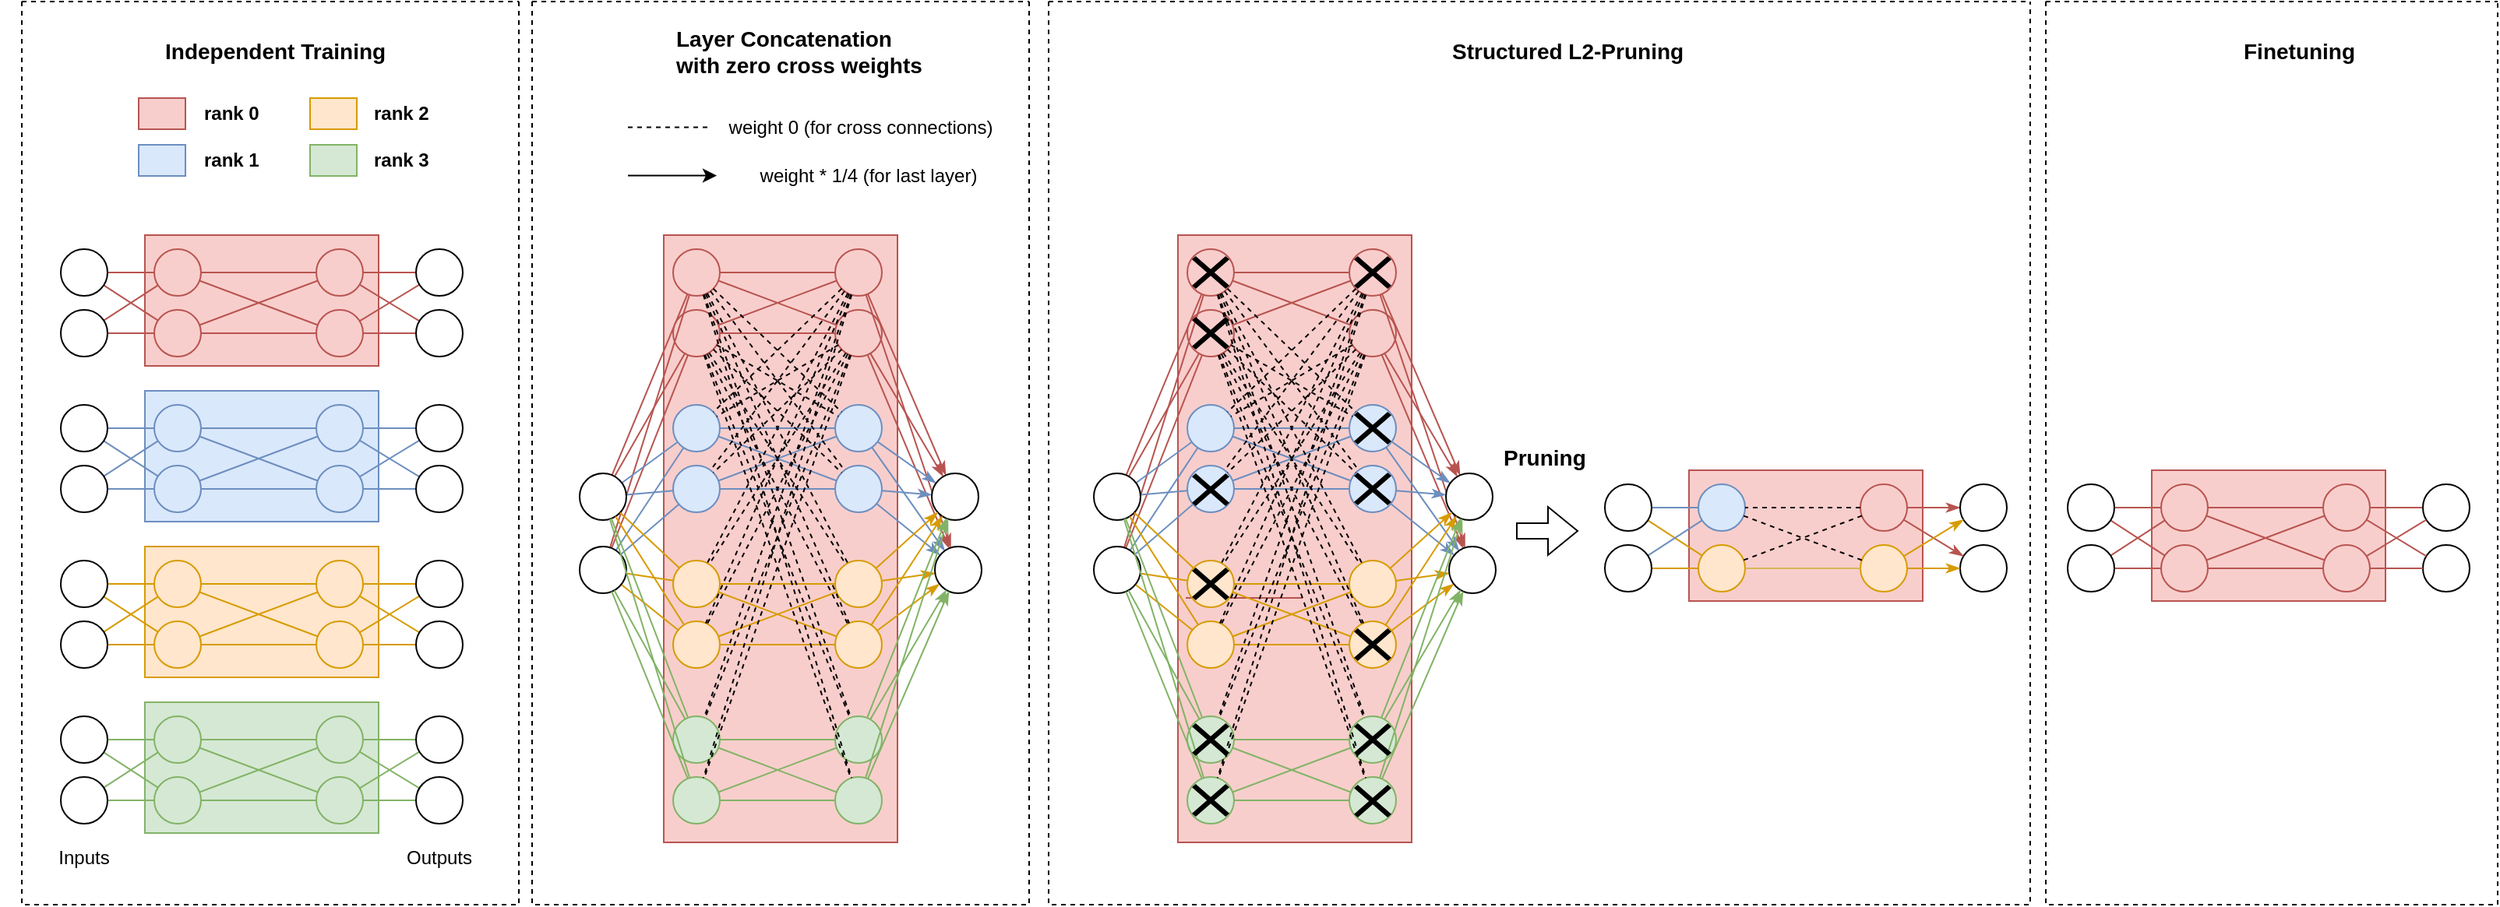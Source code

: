 <mxfile version="22.1.5" type="device">
  <diagram id="1C0KFWOz3Z1hnWo1IfDT" name="Deep Convolutional Network (DCN)">
    <mxGraphModel dx="4406" dy="1338" grid="1" gridSize="10" guides="1" tooltips="1" connect="1" arrows="1" fold="1" page="1" pageScale="1" pageWidth="1100" pageHeight="850" math="0" shadow="0">
      <root>
        <mxCell id="0" />
        <mxCell id="1" parent="0" />
        <mxCell id="8ngV8dPodzn89XrmvqAj-7" value="" style="rounded=0;whiteSpace=wrap;html=1;fillColor=#f8cecc;strokeColor=#b85450;" vertex="1" parent="1">
          <mxGeometry x="-1530" y="270" width="150" height="84" as="geometry" />
        </mxCell>
        <mxCell id="8ngV8dPodzn89XrmvqAj-6" value="" style="endArrow=none;html=1;rounded=0;fillColor=#f8cecc;strokeColor=#b85450;" edge="1" parent="1" source="8ngV8dPodzn89XrmvqAj-8" target="8ngV8dPodzn89XrmvqAj-95">
          <mxGeometry width="50" height="50" relative="1" as="geometry">
            <mxPoint x="-1456" y="240" as="sourcePoint" />
            <mxPoint x="-1550.379" y="286.873" as="targetPoint" />
          </mxGeometry>
        </mxCell>
        <mxCell id="8ngV8dPodzn89XrmvqAj-8" value="" style="ellipse;whiteSpace=wrap;html=1;aspect=fixed;strokeColor=#b85450;fillColor=#f8cecc;" vertex="1" parent="1">
          <mxGeometry x="-1524" y="279" width="30" height="30" as="geometry" />
        </mxCell>
        <mxCell id="8ngV8dPodzn89XrmvqAj-9" value="" style="ellipse;whiteSpace=wrap;html=1;aspect=fixed;strokeColor=#b85450;fillColor=#f8cecc;" vertex="1" parent="1">
          <mxGeometry x="-1420" y="279" width="30" height="30" as="geometry" />
        </mxCell>
        <mxCell id="8ngV8dPodzn89XrmvqAj-10" value="" style="ellipse;whiteSpace=wrap;html=1;aspect=fixed;strokeColor=#b85450;fillColor=#f8cecc;" vertex="1" parent="1">
          <mxGeometry x="-1524" y="318" width="30" height="30" as="geometry" />
        </mxCell>
        <mxCell id="8ngV8dPodzn89XrmvqAj-11" value="" style="ellipse;whiteSpace=wrap;html=1;aspect=fixed;strokeColor=#b85450;fillColor=#f8cecc;" vertex="1" parent="1">
          <mxGeometry x="-1420" y="318" width="30" height="30" as="geometry" />
        </mxCell>
        <mxCell id="8ngV8dPodzn89XrmvqAj-12" value="" style="endArrow=none;html=1;rounded=0;fillColor=#f8cecc;strokeColor=#b85450;" edge="1" parent="1" source="8ngV8dPodzn89XrmvqAj-10" target="8ngV8dPodzn89XrmvqAj-95">
          <mxGeometry width="50" height="50" relative="1" as="geometry">
            <mxPoint x="-1514" y="302" as="sourcePoint" />
            <mxPoint x="-1554.636" y="295.804" as="targetPoint" />
          </mxGeometry>
        </mxCell>
        <mxCell id="8ngV8dPodzn89XrmvqAj-13" value="" style="endArrow=none;html=1;rounded=0;fillColor=#f8cecc;strokeColor=#b85450;" edge="1" parent="1" source="8ngV8dPodzn89XrmvqAj-8" target="8ngV8dPodzn89XrmvqAj-96">
          <mxGeometry width="50" height="50" relative="1" as="geometry">
            <mxPoint x="-1504" y="312" as="sourcePoint" />
            <mxPoint x="-1554.051" y="328.933" as="targetPoint" />
          </mxGeometry>
        </mxCell>
        <mxCell id="8ngV8dPodzn89XrmvqAj-14" value="" style="endArrow=none;html=1;rounded=0;fillColor=#f8cecc;strokeColor=#b85450;" edge="1" parent="1" source="8ngV8dPodzn89XrmvqAj-10" target="8ngV8dPodzn89XrmvqAj-96">
          <mxGeometry width="50" height="50" relative="1" as="geometry">
            <mxPoint x="-1494" y="322" as="sourcePoint" />
            <mxPoint x="-1550.175" y="338.357" as="targetPoint" />
          </mxGeometry>
        </mxCell>
        <mxCell id="8ngV8dPodzn89XrmvqAj-15" value="" style="endArrow=none;html=1;rounded=0;fillColor=#f8cecc;strokeColor=#b85450;" edge="1" parent="1" source="8ngV8dPodzn89XrmvqAj-9" target="8ngV8dPodzn89XrmvqAj-93">
          <mxGeometry width="50" height="50" relative="1" as="geometry">
            <mxPoint x="-1484" y="332" as="sourcePoint" />
            <mxPoint x="-1359.666" y="286.642" as="targetPoint" />
          </mxGeometry>
        </mxCell>
        <mxCell id="8ngV8dPodzn89XrmvqAj-16" value="" style="endArrow=none;html=1;rounded=0;fillColor=#f8cecc;strokeColor=#b85450;" edge="1" parent="1" source="8ngV8dPodzn89XrmvqAj-11" target="8ngV8dPodzn89XrmvqAj-93">
          <mxGeometry width="50" height="50" relative="1" as="geometry">
            <mxPoint x="-1474" y="342" as="sourcePoint" />
            <mxPoint x="-1355.834" y="295.218" as="targetPoint" />
          </mxGeometry>
        </mxCell>
        <mxCell id="8ngV8dPodzn89XrmvqAj-17" value="" style="endArrow=none;html=1;rounded=0;fillColor=#f8cecc;strokeColor=#b85450;" edge="1" parent="1" source="8ngV8dPodzn89XrmvqAj-9" target="8ngV8dPodzn89XrmvqAj-94">
          <mxGeometry width="50" height="50" relative="1" as="geometry">
            <mxPoint x="-1464" y="352" as="sourcePoint" />
            <mxPoint x="-1356.309" y="329.423" as="targetPoint" />
          </mxGeometry>
        </mxCell>
        <mxCell id="8ngV8dPodzn89XrmvqAj-18" value="" style="endArrow=none;html=1;rounded=0;fillColor=#f8cecc;strokeColor=#b85450;" edge="1" parent="1" source="8ngV8dPodzn89XrmvqAj-11" target="8ngV8dPodzn89XrmvqAj-94">
          <mxGeometry width="50" height="50" relative="1" as="geometry">
            <mxPoint x="-1454" y="362" as="sourcePoint" />
            <mxPoint x="-1359.849" y="338.549" as="targetPoint" />
          </mxGeometry>
        </mxCell>
        <mxCell id="8ngV8dPodzn89XrmvqAj-19" value="" style="endArrow=none;html=1;rounded=0;fillColor=#f8cecc;strokeColor=#b85450;" edge="1" parent="1" source="8ngV8dPodzn89XrmvqAj-9" target="8ngV8dPodzn89XrmvqAj-8">
          <mxGeometry width="50" height="50" relative="1" as="geometry">
            <mxPoint x="-1444" y="372" as="sourcePoint" />
            <mxPoint x="-1470" y="367" as="targetPoint" />
          </mxGeometry>
        </mxCell>
        <mxCell id="8ngV8dPodzn89XrmvqAj-20" value="" style="endArrow=none;html=1;rounded=0;fillColor=#f8cecc;strokeColor=#b85450;" edge="1" parent="1" source="8ngV8dPodzn89XrmvqAj-11" target="8ngV8dPodzn89XrmvqAj-8">
          <mxGeometry width="50" height="50" relative="1" as="geometry">
            <mxPoint x="-1434" y="382" as="sourcePoint" />
            <mxPoint x="-1460" y="377" as="targetPoint" />
          </mxGeometry>
        </mxCell>
        <mxCell id="8ngV8dPodzn89XrmvqAj-21" value="" style="endArrow=none;html=1;rounded=0;fillColor=#f8cecc;strokeColor=#b85450;" edge="1" parent="1" source="8ngV8dPodzn89XrmvqAj-9" target="8ngV8dPodzn89XrmvqAj-10">
          <mxGeometry width="50" height="50" relative="1" as="geometry">
            <mxPoint x="-1424" y="392" as="sourcePoint" />
            <mxPoint x="-1450" y="387" as="targetPoint" />
          </mxGeometry>
        </mxCell>
        <mxCell id="8ngV8dPodzn89XrmvqAj-22" value="" style="endArrow=none;html=1;rounded=0;fillColor=#f8cecc;strokeColor=#b85450;" edge="1" parent="1" source="8ngV8dPodzn89XrmvqAj-11" target="8ngV8dPodzn89XrmvqAj-10">
          <mxGeometry width="50" height="50" relative="1" as="geometry">
            <mxPoint x="-1414" y="402" as="sourcePoint" />
            <mxPoint x="-1440" y="397" as="targetPoint" />
          </mxGeometry>
        </mxCell>
        <mxCell id="8ngV8dPodzn89XrmvqAj-93" value="" style="ellipse;whiteSpace=wrap;html=1;aspect=fixed;" vertex="1" parent="1">
          <mxGeometry x="-1356" y="279" width="30" height="30" as="geometry" />
        </mxCell>
        <mxCell id="8ngV8dPodzn89XrmvqAj-94" value="" style="ellipse;whiteSpace=wrap;html=1;aspect=fixed;" vertex="1" parent="1">
          <mxGeometry x="-1356" y="318" width="30" height="30" as="geometry" />
        </mxCell>
        <mxCell id="8ngV8dPodzn89XrmvqAj-95" value="" style="ellipse;whiteSpace=wrap;html=1;aspect=fixed;" vertex="1" parent="1">
          <mxGeometry x="-1584" y="279" width="30" height="30" as="geometry" />
        </mxCell>
        <mxCell id="8ngV8dPodzn89XrmvqAj-96" value="" style="ellipse;whiteSpace=wrap;html=1;aspect=fixed;" vertex="1" parent="1">
          <mxGeometry x="-1584" y="318" width="30" height="30" as="geometry" />
        </mxCell>
        <mxCell id="8ngV8dPodzn89XrmvqAj-98" value="" style="rounded=0;whiteSpace=wrap;html=1;fillColor=#dae8fc;strokeColor=#6c8ebf;" vertex="1" parent="1">
          <mxGeometry x="-1530" y="370" width="150" height="84" as="geometry" />
        </mxCell>
        <mxCell id="8ngV8dPodzn89XrmvqAj-99" value="" style="endArrow=none;html=1;rounded=0;fillColor=#dae8fc;strokeColor=#6c8ebf;" edge="1" parent="1" source="8ngV8dPodzn89XrmvqAj-100" target="8ngV8dPodzn89XrmvqAj-117">
          <mxGeometry width="50" height="50" relative="1" as="geometry">
            <mxPoint x="-1456" y="340" as="sourcePoint" />
            <mxPoint x="-1550.379" y="386.873" as="targetPoint" />
          </mxGeometry>
        </mxCell>
        <mxCell id="8ngV8dPodzn89XrmvqAj-100" value="" style="ellipse;whiteSpace=wrap;html=1;aspect=fixed;strokeColor=#6c8ebf;fillColor=#dae8fc;" vertex="1" parent="1">
          <mxGeometry x="-1524" y="379" width="30" height="30" as="geometry" />
        </mxCell>
        <mxCell id="8ngV8dPodzn89XrmvqAj-101" value="" style="ellipse;whiteSpace=wrap;html=1;aspect=fixed;strokeColor=#6c8ebf;fillColor=#dae8fc;" vertex="1" parent="1">
          <mxGeometry x="-1420" y="379" width="30" height="30" as="geometry" />
        </mxCell>
        <mxCell id="8ngV8dPodzn89XrmvqAj-102" value="" style="ellipse;whiteSpace=wrap;html=1;aspect=fixed;strokeColor=#6c8ebf;fillColor=#dae8fc;" vertex="1" parent="1">
          <mxGeometry x="-1524" y="418" width="30" height="30" as="geometry" />
        </mxCell>
        <mxCell id="8ngV8dPodzn89XrmvqAj-103" value="" style="ellipse;whiteSpace=wrap;html=1;aspect=fixed;strokeColor=#6c8ebf;fillColor=#dae8fc;" vertex="1" parent="1">
          <mxGeometry x="-1420" y="418" width="30" height="30" as="geometry" />
        </mxCell>
        <mxCell id="8ngV8dPodzn89XrmvqAj-104" value="" style="endArrow=none;html=1;rounded=0;fillColor=#dae8fc;strokeColor=#6c8ebf;" edge="1" parent="1" source="8ngV8dPodzn89XrmvqAj-102" target="8ngV8dPodzn89XrmvqAj-117">
          <mxGeometry width="50" height="50" relative="1" as="geometry">
            <mxPoint x="-1514" y="402" as="sourcePoint" />
            <mxPoint x="-1554.636" y="395.804" as="targetPoint" />
          </mxGeometry>
        </mxCell>
        <mxCell id="8ngV8dPodzn89XrmvqAj-105" value="" style="endArrow=none;html=1;rounded=0;fillColor=#dae8fc;strokeColor=#6c8ebf;" edge="1" parent="1" source="8ngV8dPodzn89XrmvqAj-100" target="8ngV8dPodzn89XrmvqAj-118">
          <mxGeometry width="50" height="50" relative="1" as="geometry">
            <mxPoint x="-1504" y="412" as="sourcePoint" />
            <mxPoint x="-1554.051" y="428.933" as="targetPoint" />
          </mxGeometry>
        </mxCell>
        <mxCell id="8ngV8dPodzn89XrmvqAj-106" value="" style="endArrow=none;html=1;rounded=0;fillColor=#dae8fc;strokeColor=#6c8ebf;" edge="1" parent="1" source="8ngV8dPodzn89XrmvqAj-102" target="8ngV8dPodzn89XrmvqAj-118">
          <mxGeometry width="50" height="50" relative="1" as="geometry">
            <mxPoint x="-1494" y="422" as="sourcePoint" />
            <mxPoint x="-1550.175" y="438.357" as="targetPoint" />
          </mxGeometry>
        </mxCell>
        <mxCell id="8ngV8dPodzn89XrmvqAj-107" value="" style="endArrow=none;html=1;rounded=0;fillColor=#dae8fc;strokeColor=#6c8ebf;" edge="1" parent="1" source="8ngV8dPodzn89XrmvqAj-101" target="8ngV8dPodzn89XrmvqAj-115">
          <mxGeometry width="50" height="50" relative="1" as="geometry">
            <mxPoint x="-1484" y="432" as="sourcePoint" />
            <mxPoint x="-1359.666" y="386.642" as="targetPoint" />
          </mxGeometry>
        </mxCell>
        <mxCell id="8ngV8dPodzn89XrmvqAj-108" value="" style="endArrow=none;html=1;rounded=0;fillColor=#dae8fc;strokeColor=#6c8ebf;" edge="1" parent="1" source="8ngV8dPodzn89XrmvqAj-103" target="8ngV8dPodzn89XrmvqAj-115">
          <mxGeometry width="50" height="50" relative="1" as="geometry">
            <mxPoint x="-1474" y="442" as="sourcePoint" />
            <mxPoint x="-1355.834" y="395.218" as="targetPoint" />
          </mxGeometry>
        </mxCell>
        <mxCell id="8ngV8dPodzn89XrmvqAj-109" value="" style="endArrow=none;html=1;rounded=0;fillColor=#dae8fc;strokeColor=#6c8ebf;" edge="1" parent="1" source="8ngV8dPodzn89XrmvqAj-101" target="8ngV8dPodzn89XrmvqAj-116">
          <mxGeometry width="50" height="50" relative="1" as="geometry">
            <mxPoint x="-1464" y="452" as="sourcePoint" />
            <mxPoint x="-1356.309" y="429.423" as="targetPoint" />
          </mxGeometry>
        </mxCell>
        <mxCell id="8ngV8dPodzn89XrmvqAj-110" value="" style="endArrow=none;html=1;rounded=0;fillColor=#dae8fc;strokeColor=#6c8ebf;" edge="1" parent="1" source="8ngV8dPodzn89XrmvqAj-103" target="8ngV8dPodzn89XrmvqAj-116">
          <mxGeometry width="50" height="50" relative="1" as="geometry">
            <mxPoint x="-1454" y="462" as="sourcePoint" />
            <mxPoint x="-1359.849" y="438.549" as="targetPoint" />
          </mxGeometry>
        </mxCell>
        <mxCell id="8ngV8dPodzn89XrmvqAj-111" value="" style="endArrow=none;html=1;rounded=0;fillColor=#dae8fc;strokeColor=#6c8ebf;" edge="1" parent="1" source="8ngV8dPodzn89XrmvqAj-101" target="8ngV8dPodzn89XrmvqAj-100">
          <mxGeometry width="50" height="50" relative="1" as="geometry">
            <mxPoint x="-1444" y="472" as="sourcePoint" />
            <mxPoint x="-1470" y="467" as="targetPoint" />
          </mxGeometry>
        </mxCell>
        <mxCell id="8ngV8dPodzn89XrmvqAj-112" value="" style="endArrow=none;html=1;rounded=0;fillColor=#dae8fc;strokeColor=#6c8ebf;" edge="1" parent="1" source="8ngV8dPodzn89XrmvqAj-103" target="8ngV8dPodzn89XrmvqAj-100">
          <mxGeometry width="50" height="50" relative="1" as="geometry">
            <mxPoint x="-1434" y="482" as="sourcePoint" />
            <mxPoint x="-1460" y="477" as="targetPoint" />
          </mxGeometry>
        </mxCell>
        <mxCell id="8ngV8dPodzn89XrmvqAj-113" value="" style="endArrow=none;html=1;rounded=0;fillColor=#dae8fc;strokeColor=#6c8ebf;" edge="1" parent="1" source="8ngV8dPodzn89XrmvqAj-101" target="8ngV8dPodzn89XrmvqAj-102">
          <mxGeometry width="50" height="50" relative="1" as="geometry">
            <mxPoint x="-1424" y="492" as="sourcePoint" />
            <mxPoint x="-1450" y="487" as="targetPoint" />
          </mxGeometry>
        </mxCell>
        <mxCell id="8ngV8dPodzn89XrmvqAj-114" value="" style="endArrow=none;html=1;rounded=0;fillColor=#dae8fc;strokeColor=#6c8ebf;" edge="1" parent="1" source="8ngV8dPodzn89XrmvqAj-103" target="8ngV8dPodzn89XrmvqAj-102">
          <mxGeometry width="50" height="50" relative="1" as="geometry">
            <mxPoint x="-1414" y="502" as="sourcePoint" />
            <mxPoint x="-1440" y="497" as="targetPoint" />
          </mxGeometry>
        </mxCell>
        <mxCell id="8ngV8dPodzn89XrmvqAj-115" value="" style="ellipse;whiteSpace=wrap;html=1;aspect=fixed;" vertex="1" parent="1">
          <mxGeometry x="-1356" y="379" width="30" height="30" as="geometry" />
        </mxCell>
        <mxCell id="8ngV8dPodzn89XrmvqAj-116" value="" style="ellipse;whiteSpace=wrap;html=1;aspect=fixed;" vertex="1" parent="1">
          <mxGeometry x="-1356" y="418" width="30" height="30" as="geometry" />
        </mxCell>
        <mxCell id="8ngV8dPodzn89XrmvqAj-117" value="" style="ellipse;whiteSpace=wrap;html=1;aspect=fixed;" vertex="1" parent="1">
          <mxGeometry x="-1584" y="379" width="30" height="30" as="geometry" />
        </mxCell>
        <mxCell id="8ngV8dPodzn89XrmvqAj-118" value="" style="ellipse;whiteSpace=wrap;html=1;aspect=fixed;" vertex="1" parent="1">
          <mxGeometry x="-1584" y="418" width="30" height="30" as="geometry" />
        </mxCell>
        <mxCell id="8ngV8dPodzn89XrmvqAj-119" value="" style="rounded=0;whiteSpace=wrap;html=1;fillColor=#ffe6cc;strokeColor=#d79b00;" vertex="1" parent="1">
          <mxGeometry x="-1530" y="470" width="150" height="84" as="geometry" />
        </mxCell>
        <mxCell id="8ngV8dPodzn89XrmvqAj-120" value="" style="endArrow=none;html=1;rounded=0;fillColor=#ffe6cc;strokeColor=#d79b00;" edge="1" parent="1" source="8ngV8dPodzn89XrmvqAj-121" target="8ngV8dPodzn89XrmvqAj-138">
          <mxGeometry width="50" height="50" relative="1" as="geometry">
            <mxPoint x="-1456" y="440" as="sourcePoint" />
            <mxPoint x="-1550.379" y="486.873" as="targetPoint" />
          </mxGeometry>
        </mxCell>
        <mxCell id="8ngV8dPodzn89XrmvqAj-121" value="" style="ellipse;whiteSpace=wrap;html=1;aspect=fixed;strokeColor=#d79b00;fillColor=#ffe6cc;" vertex="1" parent="1">
          <mxGeometry x="-1524" y="479" width="30" height="30" as="geometry" />
        </mxCell>
        <mxCell id="8ngV8dPodzn89XrmvqAj-122" value="" style="ellipse;whiteSpace=wrap;html=1;aspect=fixed;strokeColor=#d79b00;fillColor=#ffe6cc;" vertex="1" parent="1">
          <mxGeometry x="-1420" y="479" width="30" height="30" as="geometry" />
        </mxCell>
        <mxCell id="8ngV8dPodzn89XrmvqAj-123" value="" style="ellipse;whiteSpace=wrap;html=1;aspect=fixed;strokeColor=#d79b00;fillColor=#ffe6cc;" vertex="1" parent="1">
          <mxGeometry x="-1524" y="518" width="30" height="30" as="geometry" />
        </mxCell>
        <mxCell id="8ngV8dPodzn89XrmvqAj-124" value="" style="ellipse;whiteSpace=wrap;html=1;aspect=fixed;strokeColor=#d79b00;fillColor=#ffe6cc;" vertex="1" parent="1">
          <mxGeometry x="-1420" y="518" width="30" height="30" as="geometry" />
        </mxCell>
        <mxCell id="8ngV8dPodzn89XrmvqAj-125" value="" style="endArrow=none;html=1;rounded=0;fillColor=#ffe6cc;strokeColor=#d79b00;" edge="1" parent="1" source="8ngV8dPodzn89XrmvqAj-123" target="8ngV8dPodzn89XrmvqAj-138">
          <mxGeometry width="50" height="50" relative="1" as="geometry">
            <mxPoint x="-1514" y="502" as="sourcePoint" />
            <mxPoint x="-1554.636" y="495.804" as="targetPoint" />
          </mxGeometry>
        </mxCell>
        <mxCell id="8ngV8dPodzn89XrmvqAj-126" value="" style="endArrow=none;html=1;rounded=0;fillColor=#ffe6cc;strokeColor=#d79b00;" edge="1" parent="1" source="8ngV8dPodzn89XrmvqAj-121" target="8ngV8dPodzn89XrmvqAj-139">
          <mxGeometry width="50" height="50" relative="1" as="geometry">
            <mxPoint x="-1504" y="512" as="sourcePoint" />
            <mxPoint x="-1554.051" y="528.933" as="targetPoint" />
          </mxGeometry>
        </mxCell>
        <mxCell id="8ngV8dPodzn89XrmvqAj-127" value="" style="endArrow=none;html=1;rounded=0;fillColor=#ffe6cc;strokeColor=#d79b00;" edge="1" parent="1" source="8ngV8dPodzn89XrmvqAj-123" target="8ngV8dPodzn89XrmvqAj-139">
          <mxGeometry width="50" height="50" relative="1" as="geometry">
            <mxPoint x="-1494" y="522" as="sourcePoint" />
            <mxPoint x="-1550.175" y="538.357" as="targetPoint" />
          </mxGeometry>
        </mxCell>
        <mxCell id="8ngV8dPodzn89XrmvqAj-128" value="" style="endArrow=none;html=1;rounded=0;fillColor=#ffe6cc;strokeColor=#d79b00;" edge="1" parent="1" source="8ngV8dPodzn89XrmvqAj-122" target="8ngV8dPodzn89XrmvqAj-136">
          <mxGeometry width="50" height="50" relative="1" as="geometry">
            <mxPoint x="-1484" y="532" as="sourcePoint" />
            <mxPoint x="-1359.666" y="486.642" as="targetPoint" />
          </mxGeometry>
        </mxCell>
        <mxCell id="8ngV8dPodzn89XrmvqAj-129" value="" style="endArrow=none;html=1;rounded=0;fillColor=#ffe6cc;strokeColor=#d79b00;" edge="1" parent="1" source="8ngV8dPodzn89XrmvqAj-124" target="8ngV8dPodzn89XrmvqAj-136">
          <mxGeometry width="50" height="50" relative="1" as="geometry">
            <mxPoint x="-1474" y="542" as="sourcePoint" />
            <mxPoint x="-1355.834" y="495.218" as="targetPoint" />
          </mxGeometry>
        </mxCell>
        <mxCell id="8ngV8dPodzn89XrmvqAj-130" value="" style="endArrow=none;html=1;rounded=0;fillColor=#ffe6cc;strokeColor=#d79b00;" edge="1" parent="1" source="8ngV8dPodzn89XrmvqAj-122" target="8ngV8dPodzn89XrmvqAj-137">
          <mxGeometry width="50" height="50" relative="1" as="geometry">
            <mxPoint x="-1464" y="552" as="sourcePoint" />
            <mxPoint x="-1356.309" y="529.423" as="targetPoint" />
          </mxGeometry>
        </mxCell>
        <mxCell id="8ngV8dPodzn89XrmvqAj-131" value="" style="endArrow=none;html=1;rounded=0;fillColor=#ffe6cc;strokeColor=#d79b00;" edge="1" parent="1" source="8ngV8dPodzn89XrmvqAj-124" target="8ngV8dPodzn89XrmvqAj-137">
          <mxGeometry width="50" height="50" relative="1" as="geometry">
            <mxPoint x="-1454" y="562" as="sourcePoint" />
            <mxPoint x="-1359.849" y="538.549" as="targetPoint" />
          </mxGeometry>
        </mxCell>
        <mxCell id="8ngV8dPodzn89XrmvqAj-132" value="" style="endArrow=none;html=1;rounded=0;fillColor=#ffe6cc;strokeColor=#d79b00;" edge="1" parent="1" source="8ngV8dPodzn89XrmvqAj-122" target="8ngV8dPodzn89XrmvqAj-121">
          <mxGeometry width="50" height="50" relative="1" as="geometry">
            <mxPoint x="-1444" y="572" as="sourcePoint" />
            <mxPoint x="-1470" y="567" as="targetPoint" />
          </mxGeometry>
        </mxCell>
        <mxCell id="8ngV8dPodzn89XrmvqAj-133" value="" style="endArrow=none;html=1;rounded=0;fillColor=#ffe6cc;strokeColor=#d79b00;" edge="1" parent="1" source="8ngV8dPodzn89XrmvqAj-124" target="8ngV8dPodzn89XrmvqAj-121">
          <mxGeometry width="50" height="50" relative="1" as="geometry">
            <mxPoint x="-1434" y="582" as="sourcePoint" />
            <mxPoint x="-1460" y="577" as="targetPoint" />
          </mxGeometry>
        </mxCell>
        <mxCell id="8ngV8dPodzn89XrmvqAj-134" value="" style="endArrow=none;html=1;rounded=0;fillColor=#ffe6cc;strokeColor=#d79b00;" edge="1" parent="1" source="8ngV8dPodzn89XrmvqAj-122" target="8ngV8dPodzn89XrmvqAj-123">
          <mxGeometry width="50" height="50" relative="1" as="geometry">
            <mxPoint x="-1424" y="592" as="sourcePoint" />
            <mxPoint x="-1450" y="587" as="targetPoint" />
          </mxGeometry>
        </mxCell>
        <mxCell id="8ngV8dPodzn89XrmvqAj-135" value="" style="endArrow=none;html=1;rounded=0;fillColor=#ffe6cc;strokeColor=#d79b00;" edge="1" parent="1" source="8ngV8dPodzn89XrmvqAj-124" target="8ngV8dPodzn89XrmvqAj-123">
          <mxGeometry width="50" height="50" relative="1" as="geometry">
            <mxPoint x="-1414" y="602" as="sourcePoint" />
            <mxPoint x="-1440" y="597" as="targetPoint" />
          </mxGeometry>
        </mxCell>
        <mxCell id="8ngV8dPodzn89XrmvqAj-136" value="" style="ellipse;whiteSpace=wrap;html=1;aspect=fixed;" vertex="1" parent="1">
          <mxGeometry x="-1356" y="479" width="30" height="30" as="geometry" />
        </mxCell>
        <mxCell id="8ngV8dPodzn89XrmvqAj-137" value="" style="ellipse;whiteSpace=wrap;html=1;aspect=fixed;" vertex="1" parent="1">
          <mxGeometry x="-1356" y="518" width="30" height="30" as="geometry" />
        </mxCell>
        <mxCell id="8ngV8dPodzn89XrmvqAj-138" value="" style="ellipse;whiteSpace=wrap;html=1;aspect=fixed;" vertex="1" parent="1">
          <mxGeometry x="-1584" y="479" width="30" height="30" as="geometry" />
        </mxCell>
        <mxCell id="8ngV8dPodzn89XrmvqAj-139" value="" style="ellipse;whiteSpace=wrap;html=1;aspect=fixed;" vertex="1" parent="1">
          <mxGeometry x="-1584" y="518" width="30" height="30" as="geometry" />
        </mxCell>
        <mxCell id="8ngV8dPodzn89XrmvqAj-161" value="" style="rounded=0;whiteSpace=wrap;html=1;fillColor=#d5e8d4;strokeColor=#82b366;" vertex="1" parent="1">
          <mxGeometry x="-1530" y="570" width="150" height="84" as="geometry" />
        </mxCell>
        <mxCell id="8ngV8dPodzn89XrmvqAj-162" value="" style="endArrow=none;html=1;rounded=0;fillColor=#d5e8d4;strokeColor=#82b366;" edge="1" parent="1" source="8ngV8dPodzn89XrmvqAj-163" target="8ngV8dPodzn89XrmvqAj-180">
          <mxGeometry width="50" height="50" relative="1" as="geometry">
            <mxPoint x="-1456" y="540" as="sourcePoint" />
            <mxPoint x="-1550.379" y="586.873" as="targetPoint" />
          </mxGeometry>
        </mxCell>
        <mxCell id="8ngV8dPodzn89XrmvqAj-163" value="" style="ellipse;whiteSpace=wrap;html=1;aspect=fixed;strokeColor=#82b366;fillColor=#d5e8d4;" vertex="1" parent="1">
          <mxGeometry x="-1524" y="579" width="30" height="30" as="geometry" />
        </mxCell>
        <mxCell id="8ngV8dPodzn89XrmvqAj-164" value="" style="ellipse;whiteSpace=wrap;html=1;aspect=fixed;strokeColor=#82b366;fillColor=#d5e8d4;" vertex="1" parent="1">
          <mxGeometry x="-1420" y="579" width="30" height="30" as="geometry" />
        </mxCell>
        <mxCell id="8ngV8dPodzn89XrmvqAj-165" value="" style="ellipse;whiteSpace=wrap;html=1;aspect=fixed;strokeColor=#82b366;fillColor=#d5e8d4;" vertex="1" parent="1">
          <mxGeometry x="-1524" y="618" width="30" height="30" as="geometry" />
        </mxCell>
        <mxCell id="8ngV8dPodzn89XrmvqAj-166" value="" style="ellipse;whiteSpace=wrap;html=1;aspect=fixed;strokeColor=#82b366;fillColor=#d5e8d4;" vertex="1" parent="1">
          <mxGeometry x="-1420" y="618" width="30" height="30" as="geometry" />
        </mxCell>
        <mxCell id="8ngV8dPodzn89XrmvqAj-167" value="" style="endArrow=none;html=1;rounded=0;fillColor=#d5e8d4;strokeColor=#82b366;" edge="1" parent="1" source="8ngV8dPodzn89XrmvqAj-165" target="8ngV8dPodzn89XrmvqAj-180">
          <mxGeometry width="50" height="50" relative="1" as="geometry">
            <mxPoint x="-1514" y="602" as="sourcePoint" />
            <mxPoint x="-1554.636" y="595.804" as="targetPoint" />
          </mxGeometry>
        </mxCell>
        <mxCell id="8ngV8dPodzn89XrmvqAj-168" value="" style="endArrow=none;html=1;rounded=0;fillColor=#d5e8d4;strokeColor=#82b366;" edge="1" parent="1" source="8ngV8dPodzn89XrmvqAj-163" target="8ngV8dPodzn89XrmvqAj-181">
          <mxGeometry width="50" height="50" relative="1" as="geometry">
            <mxPoint x="-1504" y="612" as="sourcePoint" />
            <mxPoint x="-1554.051" y="628.933" as="targetPoint" />
          </mxGeometry>
        </mxCell>
        <mxCell id="8ngV8dPodzn89XrmvqAj-169" value="" style="endArrow=none;html=1;rounded=0;fillColor=#d5e8d4;strokeColor=#82b366;" edge="1" parent="1" source="8ngV8dPodzn89XrmvqAj-165" target="8ngV8dPodzn89XrmvqAj-181">
          <mxGeometry width="50" height="50" relative="1" as="geometry">
            <mxPoint x="-1494" y="622" as="sourcePoint" />
            <mxPoint x="-1550.175" y="638.357" as="targetPoint" />
          </mxGeometry>
        </mxCell>
        <mxCell id="8ngV8dPodzn89XrmvqAj-170" value="" style="endArrow=none;html=1;rounded=0;fillColor=#d5e8d4;strokeColor=#82b366;" edge="1" parent="1" source="8ngV8dPodzn89XrmvqAj-164" target="8ngV8dPodzn89XrmvqAj-178">
          <mxGeometry width="50" height="50" relative="1" as="geometry">
            <mxPoint x="-1484" y="632" as="sourcePoint" />
            <mxPoint x="-1359.666" y="586.642" as="targetPoint" />
          </mxGeometry>
        </mxCell>
        <mxCell id="8ngV8dPodzn89XrmvqAj-171" value="" style="endArrow=none;html=1;rounded=0;fillColor=#d5e8d4;strokeColor=#82b366;" edge="1" parent="1" source="8ngV8dPodzn89XrmvqAj-166" target="8ngV8dPodzn89XrmvqAj-178">
          <mxGeometry width="50" height="50" relative="1" as="geometry">
            <mxPoint x="-1474" y="642" as="sourcePoint" />
            <mxPoint x="-1355.834" y="595.218" as="targetPoint" />
          </mxGeometry>
        </mxCell>
        <mxCell id="8ngV8dPodzn89XrmvqAj-172" value="" style="endArrow=none;html=1;rounded=0;fillColor=#d5e8d4;strokeColor=#82b366;" edge="1" parent="1" source="8ngV8dPodzn89XrmvqAj-164" target="8ngV8dPodzn89XrmvqAj-179">
          <mxGeometry width="50" height="50" relative="1" as="geometry">
            <mxPoint x="-1464" y="652" as="sourcePoint" />
            <mxPoint x="-1356.309" y="629.423" as="targetPoint" />
          </mxGeometry>
        </mxCell>
        <mxCell id="8ngV8dPodzn89XrmvqAj-173" value="" style="endArrow=none;html=1;rounded=0;fillColor=#d5e8d4;strokeColor=#82b366;" edge="1" parent="1" source="8ngV8dPodzn89XrmvqAj-166" target="8ngV8dPodzn89XrmvqAj-179">
          <mxGeometry width="50" height="50" relative="1" as="geometry">
            <mxPoint x="-1454" y="662" as="sourcePoint" />
            <mxPoint x="-1359.849" y="638.549" as="targetPoint" />
          </mxGeometry>
        </mxCell>
        <mxCell id="8ngV8dPodzn89XrmvqAj-174" value="" style="endArrow=none;html=1;rounded=0;fillColor=#d5e8d4;strokeColor=#82b366;" edge="1" parent="1" source="8ngV8dPodzn89XrmvqAj-164" target="8ngV8dPodzn89XrmvqAj-163">
          <mxGeometry width="50" height="50" relative="1" as="geometry">
            <mxPoint x="-1444" y="672" as="sourcePoint" />
            <mxPoint x="-1470" y="667" as="targetPoint" />
          </mxGeometry>
        </mxCell>
        <mxCell id="8ngV8dPodzn89XrmvqAj-175" value="" style="endArrow=none;html=1;rounded=0;fillColor=#d5e8d4;strokeColor=#82b366;" edge="1" parent="1" source="8ngV8dPodzn89XrmvqAj-166" target="8ngV8dPodzn89XrmvqAj-163">
          <mxGeometry width="50" height="50" relative="1" as="geometry">
            <mxPoint x="-1434" y="682" as="sourcePoint" />
            <mxPoint x="-1460" y="677" as="targetPoint" />
          </mxGeometry>
        </mxCell>
        <mxCell id="8ngV8dPodzn89XrmvqAj-176" value="" style="endArrow=none;html=1;rounded=0;fillColor=#d5e8d4;strokeColor=#82b366;" edge="1" parent="1" source="8ngV8dPodzn89XrmvqAj-164" target="8ngV8dPodzn89XrmvqAj-165">
          <mxGeometry width="50" height="50" relative="1" as="geometry">
            <mxPoint x="-1424" y="692" as="sourcePoint" />
            <mxPoint x="-1450" y="687" as="targetPoint" />
          </mxGeometry>
        </mxCell>
        <mxCell id="8ngV8dPodzn89XrmvqAj-177" value="" style="endArrow=none;html=1;rounded=0;fillColor=#d5e8d4;strokeColor=#82b366;" edge="1" parent="1" source="8ngV8dPodzn89XrmvqAj-166" target="8ngV8dPodzn89XrmvqAj-165">
          <mxGeometry width="50" height="50" relative="1" as="geometry">
            <mxPoint x="-1414" y="702" as="sourcePoint" />
            <mxPoint x="-1440" y="697" as="targetPoint" />
          </mxGeometry>
        </mxCell>
        <mxCell id="8ngV8dPodzn89XrmvqAj-178" value="" style="ellipse;whiteSpace=wrap;html=1;aspect=fixed;" vertex="1" parent="1">
          <mxGeometry x="-1356" y="579" width="30" height="30" as="geometry" />
        </mxCell>
        <mxCell id="8ngV8dPodzn89XrmvqAj-179" value="" style="ellipse;whiteSpace=wrap;html=1;aspect=fixed;" vertex="1" parent="1">
          <mxGeometry x="-1356" y="618" width="30" height="30" as="geometry" />
        </mxCell>
        <mxCell id="8ngV8dPodzn89XrmvqAj-180" value="" style="ellipse;whiteSpace=wrap;html=1;aspect=fixed;" vertex="1" parent="1">
          <mxGeometry x="-1584" y="579" width="30" height="30" as="geometry" />
        </mxCell>
        <mxCell id="8ngV8dPodzn89XrmvqAj-181" value="" style="ellipse;whiteSpace=wrap;html=1;aspect=fixed;" vertex="1" parent="1">
          <mxGeometry x="-1584" y="618" width="30" height="30" as="geometry" />
        </mxCell>
        <mxCell id="8ngV8dPodzn89XrmvqAj-182" value="Inputs" style="text;html=1;strokeColor=none;fillColor=none;align=center;verticalAlign=middle;whiteSpace=wrap;rounded=0;shadow=1;strokeWidth=1.5;" vertex="1" parent="1">
          <mxGeometry x="-1619" y="660" width="100" height="20" as="geometry" />
        </mxCell>
        <mxCell id="8ngV8dPodzn89XrmvqAj-183" value="Outputs" style="text;html=1;strokeColor=none;fillColor=none;align=center;verticalAlign=middle;whiteSpace=wrap;rounded=0;shadow=1;strokeWidth=1.5;" vertex="1" parent="1">
          <mxGeometry x="-1391" y="660" width="100" height="20" as="geometry" />
        </mxCell>
        <mxCell id="8ngV8dPodzn89XrmvqAj-270" value="" style="rounded=0;whiteSpace=wrap;html=1;fillColor=#f8cecc;strokeColor=#b85450;" vertex="1" parent="1">
          <mxGeometry x="-1197" y="270" width="150" height="390" as="geometry" />
        </mxCell>
        <mxCell id="8ngV8dPodzn89XrmvqAj-271" value="" style="endArrow=none;html=1;rounded=0;fillColor=#f8cecc;strokeColor=#b85450;" edge="1" parent="1" source="8ngV8dPodzn89XrmvqAj-272" target="8ngV8dPodzn89XrmvqAj-311">
          <mxGeometry width="50" height="50" relative="1" as="geometry">
            <mxPoint x="-1123" y="240" as="sourcePoint" />
            <mxPoint x="-1217.235" y="287.644" as="targetPoint" />
          </mxGeometry>
        </mxCell>
        <mxCell id="8ngV8dPodzn89XrmvqAj-272" value="" style="ellipse;whiteSpace=wrap;html=1;aspect=fixed;strokeColor=#b85450;fillColor=#f8cecc;" vertex="1" parent="1">
          <mxGeometry x="-1191" y="279" width="30" height="30" as="geometry" />
        </mxCell>
        <mxCell id="8ngV8dPodzn89XrmvqAj-273" value="" style="ellipse;whiteSpace=wrap;html=1;aspect=fixed;strokeColor=#b85450;fillColor=#f8cecc;" vertex="1" parent="1">
          <mxGeometry x="-1087" y="279" width="30" height="30" as="geometry" />
        </mxCell>
        <mxCell id="8ngV8dPodzn89XrmvqAj-274" value="" style="ellipse;whiteSpace=wrap;html=1;aspect=fixed;strokeColor=#b85450;fillColor=#f8cecc;" vertex="1" parent="1">
          <mxGeometry x="-1191" y="318" width="30" height="30" as="geometry" />
        </mxCell>
        <mxCell id="8ngV8dPodzn89XrmvqAj-275" value="" style="ellipse;whiteSpace=wrap;html=1;aspect=fixed;strokeColor=#b85450;fillColor=#f8cecc;" vertex="1" parent="1">
          <mxGeometry x="-1087" y="318" width="30" height="30" as="geometry" />
        </mxCell>
        <mxCell id="8ngV8dPodzn89XrmvqAj-276" value="" style="endArrow=none;html=1;rounded=0;fillColor=#f8cecc;strokeColor=#b85450;" edge="1" parent="1" source="8ngV8dPodzn89XrmvqAj-274" target="8ngV8dPodzn89XrmvqAj-311">
          <mxGeometry width="50" height="50" relative="1" as="geometry">
            <mxPoint x="-1181" y="302" as="sourcePoint" />
            <mxPoint x="-1220.648" y="294.804" as="targetPoint" />
          </mxGeometry>
        </mxCell>
        <mxCell id="8ngV8dPodzn89XrmvqAj-277" value="" style="endArrow=none;html=1;rounded=0;fillColor=#f8cecc;strokeColor=#b85450;" edge="1" parent="1" source="8ngV8dPodzn89XrmvqAj-272" target="8ngV8dPodzn89XrmvqAj-331">
          <mxGeometry width="50" height="50" relative="1" as="geometry">
            <mxPoint x="-1171" y="312" as="sourcePoint" />
            <mxPoint x="-1220.064" y="328.915" as="targetPoint" />
          </mxGeometry>
        </mxCell>
        <mxCell id="8ngV8dPodzn89XrmvqAj-278" value="" style="endArrow=none;html=1;rounded=0;fillColor=#f8cecc;strokeColor=#b85450;" edge="1" parent="1" source="8ngV8dPodzn89XrmvqAj-274" target="8ngV8dPodzn89XrmvqAj-331">
          <mxGeometry width="50" height="50" relative="1" as="geometry">
            <mxPoint x="-1161" y="322" as="sourcePoint" />
            <mxPoint x="-1217.062" y="336.642" as="targetPoint" />
          </mxGeometry>
        </mxCell>
        <mxCell id="8ngV8dPodzn89XrmvqAj-279" value="" style="endArrow=classicThin;html=1;rounded=0;fillColor=#f8cecc;strokeColor=#b85450;startArrow=none;startFill=0;elbow=vertical;endFill=1;" edge="1" parent="1" source="8ngV8dPodzn89XrmvqAj-273" target="8ngV8dPodzn89XrmvqAj-309">
          <mxGeometry width="50" height="50" relative="1" as="geometry">
            <mxPoint x="-1151" y="332" as="sourcePoint" />
            <mxPoint x="-1026.796" y="287.466" as="targetPoint" />
          </mxGeometry>
        </mxCell>
        <mxCell id="8ngV8dPodzn89XrmvqAj-280" value="" style="endArrow=classicThin;html=1;rounded=0;fillColor=#f8cecc;strokeColor=#b85450;endFill=1;" edge="1" parent="1" source="8ngV8dPodzn89XrmvqAj-275" target="8ngV8dPodzn89XrmvqAj-309">
          <mxGeometry width="50" height="50" relative="1" as="geometry">
            <mxPoint x="-1141" y="342" as="sourcePoint" />
            <mxPoint x="-1023.761" y="294.311" as="targetPoint" />
          </mxGeometry>
        </mxCell>
        <mxCell id="8ngV8dPodzn89XrmvqAj-281" value="" style="endArrow=classicThin;html=1;rounded=0;fillColor=#f8cecc;strokeColor=#b85450;endFill=1;" edge="1" parent="1" source="8ngV8dPodzn89XrmvqAj-273" target="8ngV8dPodzn89XrmvqAj-329">
          <mxGeometry width="50" height="50" relative="1" as="geometry">
            <mxPoint x="-1131" y="352" as="sourcePoint" />
            <mxPoint x="-1024.24" y="329.33" as="targetPoint" />
          </mxGeometry>
        </mxCell>
        <mxCell id="8ngV8dPodzn89XrmvqAj-282" value="" style="endArrow=classicThin;html=1;rounded=0;fillColor=#f8cecc;strokeColor=#b85450;endFill=1;" edge="1" parent="1" source="8ngV8dPodzn89XrmvqAj-275" target="8ngV8dPodzn89XrmvqAj-329">
          <mxGeometry width="50" height="50" relative="1" as="geometry">
            <mxPoint x="-1121" y="362" as="sourcePoint" />
            <mxPoint x="-1026.948" y="336.754" as="targetPoint" />
          </mxGeometry>
        </mxCell>
        <mxCell id="8ngV8dPodzn89XrmvqAj-283" value="" style="endArrow=none;html=1;rounded=0;fillColor=#f8cecc;strokeColor=#b85450;" edge="1" parent="1" source="8ngV8dPodzn89XrmvqAj-273" target="8ngV8dPodzn89XrmvqAj-272">
          <mxGeometry width="50" height="50" relative="1" as="geometry">
            <mxPoint x="-1111" y="372" as="sourcePoint" />
            <mxPoint x="-1137" y="367" as="targetPoint" />
          </mxGeometry>
        </mxCell>
        <mxCell id="8ngV8dPodzn89XrmvqAj-284" value="" style="endArrow=none;html=1;rounded=0;fillColor=#f8cecc;strokeColor=#b85450;" edge="1" parent="1" source="8ngV8dPodzn89XrmvqAj-275" target="8ngV8dPodzn89XrmvqAj-272">
          <mxGeometry width="50" height="50" relative="1" as="geometry">
            <mxPoint x="-1101" y="382" as="sourcePoint" />
            <mxPoint x="-1127" y="377" as="targetPoint" />
          </mxGeometry>
        </mxCell>
        <mxCell id="8ngV8dPodzn89XrmvqAj-285" value="" style="endArrow=none;html=1;rounded=0;fillColor=#f8cecc;strokeColor=#b85450;" edge="1" parent="1" source="8ngV8dPodzn89XrmvqAj-273" target="8ngV8dPodzn89XrmvqAj-274">
          <mxGeometry width="50" height="50" relative="1" as="geometry">
            <mxPoint x="-1091" y="392" as="sourcePoint" />
            <mxPoint x="-1117" y="387" as="targetPoint" />
          </mxGeometry>
        </mxCell>
        <mxCell id="8ngV8dPodzn89XrmvqAj-286" value="" style="endArrow=none;html=1;rounded=0;fillColor=#f8cecc;strokeColor=#b85450;" edge="1" parent="1" source="8ngV8dPodzn89XrmvqAj-275" target="8ngV8dPodzn89XrmvqAj-274">
          <mxGeometry width="50" height="50" relative="1" as="geometry">
            <mxPoint x="-1081" y="402" as="sourcePoint" />
            <mxPoint x="-1107" y="397" as="targetPoint" />
          </mxGeometry>
        </mxCell>
        <mxCell id="8ngV8dPodzn89XrmvqAj-292" value="" style="endArrow=none;html=1;rounded=0;fillColor=#dae8fc;strokeColor=#6c8ebf;" edge="1" parent="1" source="8ngV8dPodzn89XrmvqAj-293" target="8ngV8dPodzn89XrmvqAj-311">
          <mxGeometry width="50" height="50" relative="1" as="geometry">
            <mxPoint x="-1123" y="340" as="sourcePoint" />
            <mxPoint x="-1217.235" y="387.644" as="targetPoint" />
          </mxGeometry>
        </mxCell>
        <mxCell id="8ngV8dPodzn89XrmvqAj-293" value="" style="ellipse;whiteSpace=wrap;html=1;aspect=fixed;strokeColor=#6c8ebf;fillColor=#dae8fc;" vertex="1" parent="1">
          <mxGeometry x="-1191" y="379" width="30" height="30" as="geometry" />
        </mxCell>
        <mxCell id="8ngV8dPodzn89XrmvqAj-294" value="" style="ellipse;whiteSpace=wrap;html=1;aspect=fixed;strokeColor=#6c8ebf;fillColor=#dae8fc;" vertex="1" parent="1">
          <mxGeometry x="-1087" y="379" width="30" height="30" as="geometry" />
        </mxCell>
        <mxCell id="8ngV8dPodzn89XrmvqAj-295" value="" style="ellipse;whiteSpace=wrap;html=1;aspect=fixed;strokeColor=#6c8ebf;fillColor=#dae8fc;" vertex="1" parent="1">
          <mxGeometry x="-1191" y="418" width="30" height="30" as="geometry" />
        </mxCell>
        <mxCell id="8ngV8dPodzn89XrmvqAj-296" value="" style="ellipse;whiteSpace=wrap;html=1;aspect=fixed;strokeColor=#6c8ebf;fillColor=#dae8fc;" vertex="1" parent="1">
          <mxGeometry x="-1087" y="418" width="30" height="30" as="geometry" />
        </mxCell>
        <mxCell id="8ngV8dPodzn89XrmvqAj-297" value="" style="endArrow=none;html=1;rounded=0;fillColor=#dae8fc;strokeColor=#6c8ebf;" edge="1" parent="1" source="8ngV8dPodzn89XrmvqAj-295" target="8ngV8dPodzn89XrmvqAj-311">
          <mxGeometry width="50" height="50" relative="1" as="geometry">
            <mxPoint x="-1181" y="402" as="sourcePoint" />
            <mxPoint x="-1220.648" y="394.804" as="targetPoint" />
          </mxGeometry>
        </mxCell>
        <mxCell id="8ngV8dPodzn89XrmvqAj-298" value="" style="endArrow=none;html=1;rounded=0;fillColor=#dae8fc;strokeColor=#6c8ebf;" edge="1" parent="1" source="8ngV8dPodzn89XrmvqAj-293" target="8ngV8dPodzn89XrmvqAj-331">
          <mxGeometry width="50" height="50" relative="1" as="geometry">
            <mxPoint x="-1171" y="412" as="sourcePoint" />
            <mxPoint x="-1221.051" y="428.933" as="targetPoint" />
          </mxGeometry>
        </mxCell>
        <mxCell id="8ngV8dPodzn89XrmvqAj-299" value="" style="endArrow=none;html=1;rounded=0;fillColor=#dae8fc;strokeColor=#6c8ebf;" edge="1" parent="1" source="8ngV8dPodzn89XrmvqAj-295" target="8ngV8dPodzn89XrmvqAj-331">
          <mxGeometry width="50" height="50" relative="1" as="geometry">
            <mxPoint x="-1161" y="422" as="sourcePoint" />
            <mxPoint x="-1217.175" y="438.357" as="targetPoint" />
          </mxGeometry>
        </mxCell>
        <mxCell id="8ngV8dPodzn89XrmvqAj-300" value="" style="endArrow=classicThin;html=1;rounded=0;fillColor=#dae8fc;strokeColor=#6c8ebf;endFill=1;" edge="1" parent="1" source="8ngV8dPodzn89XrmvqAj-294" target="8ngV8dPodzn89XrmvqAj-329">
          <mxGeometry width="50" height="50" relative="1" as="geometry">
            <mxPoint x="-1151" y="432" as="sourcePoint" />
            <mxPoint x="-1026.796" y="387.466" as="targetPoint" />
          </mxGeometry>
        </mxCell>
        <mxCell id="8ngV8dPodzn89XrmvqAj-301" value="" style="endArrow=classicThin;html=1;rounded=0;fillColor=#dae8fc;strokeColor=#6c8ebf;endFill=1;" edge="1" parent="1" source="8ngV8dPodzn89XrmvqAj-296" target="8ngV8dPodzn89XrmvqAj-309">
          <mxGeometry width="50" height="50" relative="1" as="geometry">
            <mxPoint x="-1141" y="442" as="sourcePoint" />
            <mxPoint x="-1023.761" y="394.311" as="targetPoint" />
          </mxGeometry>
        </mxCell>
        <mxCell id="8ngV8dPodzn89XrmvqAj-302" value="" style="endArrow=classicThin;html=1;rounded=0;fillColor=#dae8fc;strokeColor=#6c8ebf;endFill=1;" edge="1" parent="1" source="8ngV8dPodzn89XrmvqAj-294" target="8ngV8dPodzn89XrmvqAj-309">
          <mxGeometry width="50" height="50" relative="1" as="geometry">
            <mxPoint x="-1131" y="452" as="sourcePoint" />
            <mxPoint x="-1023.309" y="429.423" as="targetPoint" />
          </mxGeometry>
        </mxCell>
        <mxCell id="8ngV8dPodzn89XrmvqAj-303" value="" style="endArrow=classicThin;html=1;rounded=0;fillColor=#dae8fc;strokeColor=#6c8ebf;endFill=1;" edge="1" parent="1" source="8ngV8dPodzn89XrmvqAj-296" target="8ngV8dPodzn89XrmvqAj-329">
          <mxGeometry width="50" height="50" relative="1" as="geometry">
            <mxPoint x="-1121" y="462" as="sourcePoint" />
            <mxPoint x="-1026.849" y="438.549" as="targetPoint" />
          </mxGeometry>
        </mxCell>
        <mxCell id="8ngV8dPodzn89XrmvqAj-304" value="" style="endArrow=none;html=1;rounded=0;fillColor=#dae8fc;strokeColor=#6c8ebf;" edge="1" parent="1" source="8ngV8dPodzn89XrmvqAj-294" target="8ngV8dPodzn89XrmvqAj-293">
          <mxGeometry width="50" height="50" relative="1" as="geometry">
            <mxPoint x="-1111" y="472" as="sourcePoint" />
            <mxPoint x="-1137" y="467" as="targetPoint" />
          </mxGeometry>
        </mxCell>
        <mxCell id="8ngV8dPodzn89XrmvqAj-305" value="" style="endArrow=none;html=1;rounded=0;fillColor=#dae8fc;strokeColor=#6c8ebf;" edge="1" parent="1" source="8ngV8dPodzn89XrmvqAj-296" target="8ngV8dPodzn89XrmvqAj-293">
          <mxGeometry width="50" height="50" relative="1" as="geometry">
            <mxPoint x="-1101" y="482" as="sourcePoint" />
            <mxPoint x="-1127" y="477" as="targetPoint" />
          </mxGeometry>
        </mxCell>
        <mxCell id="8ngV8dPodzn89XrmvqAj-306" value="" style="endArrow=none;html=1;rounded=0;fillColor=#dae8fc;strokeColor=#6c8ebf;" edge="1" parent="1" source="8ngV8dPodzn89XrmvqAj-294" target="8ngV8dPodzn89XrmvqAj-295">
          <mxGeometry width="50" height="50" relative="1" as="geometry">
            <mxPoint x="-1091" y="492" as="sourcePoint" />
            <mxPoint x="-1117" y="487" as="targetPoint" />
          </mxGeometry>
        </mxCell>
        <mxCell id="8ngV8dPodzn89XrmvqAj-307" value="" style="endArrow=none;html=1;rounded=0;fillColor=#dae8fc;strokeColor=#6c8ebf;" edge="1" parent="1" source="8ngV8dPodzn89XrmvqAj-296" target="8ngV8dPodzn89XrmvqAj-295">
          <mxGeometry width="50" height="50" relative="1" as="geometry">
            <mxPoint x="-1081" y="502" as="sourcePoint" />
            <mxPoint x="-1107" y="497" as="targetPoint" />
          </mxGeometry>
        </mxCell>
        <mxCell id="8ngV8dPodzn89XrmvqAj-309" value="" style="ellipse;whiteSpace=wrap;html=1;aspect=fixed;" vertex="1" parent="1">
          <mxGeometry x="-1025" y="423" width="30" height="30" as="geometry" />
        </mxCell>
        <mxCell id="8ngV8dPodzn89XrmvqAj-311" value="" style="ellipse;whiteSpace=wrap;html=1;aspect=fixed;" vertex="1" parent="1">
          <mxGeometry x="-1251" y="423" width="30" height="30" as="geometry" />
        </mxCell>
        <mxCell id="8ngV8dPodzn89XrmvqAj-313" value="" style="endArrow=none;html=1;rounded=0;fillColor=#ffe6cc;strokeColor=#d79b00;" edge="1" parent="1" source="8ngV8dPodzn89XrmvqAj-314" target="8ngV8dPodzn89XrmvqAj-331">
          <mxGeometry width="50" height="50" relative="1" as="geometry">
            <mxPoint x="-1123" y="440" as="sourcePoint" />
            <mxPoint x="-1217.379" y="486.873" as="targetPoint" />
          </mxGeometry>
        </mxCell>
        <mxCell id="8ngV8dPodzn89XrmvqAj-314" value="" style="ellipse;whiteSpace=wrap;html=1;aspect=fixed;strokeColor=#d79b00;fillColor=#ffe6cc;" vertex="1" parent="1">
          <mxGeometry x="-1191" y="479" width="30" height="30" as="geometry" />
        </mxCell>
        <mxCell id="8ngV8dPodzn89XrmvqAj-315" value="" style="ellipse;whiteSpace=wrap;html=1;aspect=fixed;strokeColor=#d79b00;fillColor=#ffe6cc;" vertex="1" parent="1">
          <mxGeometry x="-1087" y="479" width="30" height="30" as="geometry" />
        </mxCell>
        <mxCell id="8ngV8dPodzn89XrmvqAj-316" value="" style="ellipse;whiteSpace=wrap;html=1;aspect=fixed;strokeColor=#d79b00;fillColor=#ffe6cc;" vertex="1" parent="1">
          <mxGeometry x="-1191" y="518" width="30" height="30" as="geometry" />
        </mxCell>
        <mxCell id="8ngV8dPodzn89XrmvqAj-317" value="" style="ellipse;whiteSpace=wrap;html=1;aspect=fixed;strokeColor=#d79b00;fillColor=#ffe6cc;" vertex="1" parent="1">
          <mxGeometry x="-1087" y="518" width="30" height="30" as="geometry" />
        </mxCell>
        <mxCell id="8ngV8dPodzn89XrmvqAj-318" value="" style="endArrow=none;html=1;rounded=0;fillColor=#ffe6cc;strokeColor=#d79b00;" edge="1" parent="1" source="8ngV8dPodzn89XrmvqAj-316" target="8ngV8dPodzn89XrmvqAj-331">
          <mxGeometry width="50" height="50" relative="1" as="geometry">
            <mxPoint x="-1181" y="502" as="sourcePoint" />
            <mxPoint x="-1221.636" y="495.804" as="targetPoint" />
          </mxGeometry>
        </mxCell>
        <mxCell id="8ngV8dPodzn89XrmvqAj-319" value="" style="endArrow=none;html=1;rounded=0;fillColor=#ffe6cc;strokeColor=#d79b00;" edge="1" parent="1" source="8ngV8dPodzn89XrmvqAj-314" target="8ngV8dPodzn89XrmvqAj-311">
          <mxGeometry width="50" height="50" relative="1" as="geometry">
            <mxPoint x="-1171" y="512" as="sourcePoint" />
            <mxPoint x="-1220.064" y="528.915" as="targetPoint" />
          </mxGeometry>
        </mxCell>
        <mxCell id="8ngV8dPodzn89XrmvqAj-320" value="" style="endArrow=none;html=1;rounded=0;fillColor=#ffe6cc;strokeColor=#d79b00;" edge="1" parent="1" source="8ngV8dPodzn89XrmvqAj-316" target="8ngV8dPodzn89XrmvqAj-311">
          <mxGeometry width="50" height="50" relative="1" as="geometry">
            <mxPoint x="-1161" y="522" as="sourcePoint" />
            <mxPoint x="-1217.062" y="536.642" as="targetPoint" />
          </mxGeometry>
        </mxCell>
        <mxCell id="8ngV8dPodzn89XrmvqAj-321" value="" style="endArrow=classicThin;html=1;rounded=0;fillColor=#ffe6cc;strokeColor=#d79b00;endFill=1;" edge="1" parent="1" source="8ngV8dPodzn89XrmvqAj-315" target="8ngV8dPodzn89XrmvqAj-329">
          <mxGeometry width="50" height="50" relative="1" as="geometry">
            <mxPoint x="-1151" y="532" as="sourcePoint" />
            <mxPoint x="-1026.666" y="486.642" as="targetPoint" />
          </mxGeometry>
        </mxCell>
        <mxCell id="8ngV8dPodzn89XrmvqAj-322" value="" style="endArrow=classicThin;html=1;rounded=0;fillColor=#ffe6cc;strokeColor=#d79b00;endFill=1;" edge="1" parent="1" source="8ngV8dPodzn89XrmvqAj-317" target="8ngV8dPodzn89XrmvqAj-329">
          <mxGeometry width="50" height="50" relative="1" as="geometry">
            <mxPoint x="-1141" y="542" as="sourcePoint" />
            <mxPoint x="-1022.834" y="495.218" as="targetPoint" />
          </mxGeometry>
        </mxCell>
        <mxCell id="8ngV8dPodzn89XrmvqAj-323" value="" style="endArrow=classicThin;html=1;rounded=0;fillColor=#ffe6cc;strokeColor=#d79b00;endFill=1;" edge="1" parent="1" source="8ngV8dPodzn89XrmvqAj-315" target="8ngV8dPodzn89XrmvqAj-309">
          <mxGeometry width="50" height="50" relative="1" as="geometry">
            <mxPoint x="-1131" y="552" as="sourcePoint" />
            <mxPoint x="-1024.24" y="529.33" as="targetPoint" />
          </mxGeometry>
        </mxCell>
        <mxCell id="8ngV8dPodzn89XrmvqAj-324" value="" style="endArrow=classicThin;html=1;rounded=0;fillColor=#ffe6cc;strokeColor=#d79b00;endFill=1;" edge="1" parent="1" source="8ngV8dPodzn89XrmvqAj-317" target="8ngV8dPodzn89XrmvqAj-309">
          <mxGeometry width="50" height="50" relative="1" as="geometry">
            <mxPoint x="-1121" y="562" as="sourcePoint" />
            <mxPoint x="-1026.948" y="536.754" as="targetPoint" />
          </mxGeometry>
        </mxCell>
        <mxCell id="8ngV8dPodzn89XrmvqAj-325" value="" style="endArrow=none;html=1;rounded=0;fillColor=#ffe6cc;strokeColor=#d79b00;" edge="1" parent="1" source="8ngV8dPodzn89XrmvqAj-315" target="8ngV8dPodzn89XrmvqAj-314">
          <mxGeometry width="50" height="50" relative="1" as="geometry">
            <mxPoint x="-1111" y="572" as="sourcePoint" />
            <mxPoint x="-1137" y="567" as="targetPoint" />
          </mxGeometry>
        </mxCell>
        <mxCell id="8ngV8dPodzn89XrmvqAj-326" value="" style="endArrow=none;html=1;rounded=0;fillColor=#ffe6cc;strokeColor=#d79b00;" edge="1" parent="1" source="8ngV8dPodzn89XrmvqAj-317" target="8ngV8dPodzn89XrmvqAj-314">
          <mxGeometry width="50" height="50" relative="1" as="geometry">
            <mxPoint x="-1101" y="582" as="sourcePoint" />
            <mxPoint x="-1127" y="577" as="targetPoint" />
          </mxGeometry>
        </mxCell>
        <mxCell id="8ngV8dPodzn89XrmvqAj-327" value="" style="endArrow=none;html=1;rounded=0;fillColor=#ffe6cc;strokeColor=#d79b00;" edge="1" parent="1" source="8ngV8dPodzn89XrmvqAj-315" target="8ngV8dPodzn89XrmvqAj-316">
          <mxGeometry width="50" height="50" relative="1" as="geometry">
            <mxPoint x="-1091" y="592" as="sourcePoint" />
            <mxPoint x="-1117" y="587" as="targetPoint" />
          </mxGeometry>
        </mxCell>
        <mxCell id="8ngV8dPodzn89XrmvqAj-328" value="" style="endArrow=none;html=1;rounded=0;fillColor=#ffe6cc;strokeColor=#d79b00;" edge="1" parent="1" source="8ngV8dPodzn89XrmvqAj-317" target="8ngV8dPodzn89XrmvqAj-316">
          <mxGeometry width="50" height="50" relative="1" as="geometry">
            <mxPoint x="-1081" y="602" as="sourcePoint" />
            <mxPoint x="-1107" y="597" as="targetPoint" />
          </mxGeometry>
        </mxCell>
        <mxCell id="8ngV8dPodzn89XrmvqAj-329" value="" style="ellipse;whiteSpace=wrap;html=1;aspect=fixed;" vertex="1" parent="1">
          <mxGeometry x="-1023" y="470" width="30" height="30" as="geometry" />
        </mxCell>
        <mxCell id="8ngV8dPodzn89XrmvqAj-331" value="" style="ellipse;whiteSpace=wrap;html=1;aspect=fixed;" vertex="1" parent="1">
          <mxGeometry x="-1251" y="470" width="30" height="30" as="geometry" />
        </mxCell>
        <mxCell id="8ngV8dPodzn89XrmvqAj-334" value="" style="endArrow=none;html=1;rounded=0;fillColor=#d5e8d4;strokeColor=#82b366;" edge="1" parent="1" source="8ngV8dPodzn89XrmvqAj-335" target="8ngV8dPodzn89XrmvqAj-311">
          <mxGeometry width="50" height="50" relative="1" as="geometry">
            <mxPoint x="-1123" y="540" as="sourcePoint" />
            <mxPoint x="-1217.235" y="587.644" as="targetPoint" />
          </mxGeometry>
        </mxCell>
        <mxCell id="8ngV8dPodzn89XrmvqAj-335" value="" style="ellipse;whiteSpace=wrap;html=1;aspect=fixed;strokeColor=#82b366;fillColor=#d5e8d4;" vertex="1" parent="1">
          <mxGeometry x="-1191" y="579" width="30" height="30" as="geometry" />
        </mxCell>
        <mxCell id="8ngV8dPodzn89XrmvqAj-336" value="" style="ellipse;whiteSpace=wrap;html=1;aspect=fixed;strokeColor=#82b366;fillColor=#d5e8d4;" vertex="1" parent="1">
          <mxGeometry x="-1087" y="579" width="30" height="30" as="geometry" />
        </mxCell>
        <mxCell id="8ngV8dPodzn89XrmvqAj-337" value="" style="ellipse;whiteSpace=wrap;html=1;aspect=fixed;strokeColor=#82b366;fillColor=#d5e8d4;" vertex="1" parent="1">
          <mxGeometry x="-1191" y="618" width="30" height="30" as="geometry" />
        </mxCell>
        <mxCell id="8ngV8dPodzn89XrmvqAj-338" value="" style="ellipse;whiteSpace=wrap;html=1;aspect=fixed;strokeColor=#82b366;fillColor=#d5e8d4;" vertex="1" parent="1">
          <mxGeometry x="-1087" y="618" width="30" height="30" as="geometry" />
        </mxCell>
        <mxCell id="8ngV8dPodzn89XrmvqAj-339" value="" style="endArrow=none;html=1;rounded=0;fillColor=#d5e8d4;strokeColor=#82b366;" edge="1" parent="1" source="8ngV8dPodzn89XrmvqAj-337" target="8ngV8dPodzn89XrmvqAj-311">
          <mxGeometry width="50" height="50" relative="1" as="geometry">
            <mxPoint x="-1181" y="602" as="sourcePoint" />
            <mxPoint x="-1220.648" y="594.804" as="targetPoint" />
          </mxGeometry>
        </mxCell>
        <mxCell id="8ngV8dPodzn89XrmvqAj-340" value="" style="endArrow=none;html=1;rounded=0;fillColor=#d5e8d4;strokeColor=#82b366;" edge="1" parent="1" source="8ngV8dPodzn89XrmvqAj-335" target="8ngV8dPodzn89XrmvqAj-331">
          <mxGeometry width="50" height="50" relative="1" as="geometry">
            <mxPoint x="-1171" y="612" as="sourcePoint" />
            <mxPoint x="-1220.064" y="628.915" as="targetPoint" />
          </mxGeometry>
        </mxCell>
        <mxCell id="8ngV8dPodzn89XrmvqAj-341" value="" style="endArrow=none;html=1;rounded=0;fillColor=#d5e8d4;strokeColor=#82b366;" edge="1" parent="1" source="8ngV8dPodzn89XrmvqAj-337" target="8ngV8dPodzn89XrmvqAj-331">
          <mxGeometry width="50" height="50" relative="1" as="geometry">
            <mxPoint x="-1161" y="622" as="sourcePoint" />
            <mxPoint x="-1217.062" y="636.642" as="targetPoint" />
          </mxGeometry>
        </mxCell>
        <mxCell id="8ngV8dPodzn89XrmvqAj-342" value="" style="endArrow=classicThin;html=1;rounded=0;fillColor=#d5e8d4;strokeColor=#82b366;endFill=1;" edge="1" parent="1" source="8ngV8dPodzn89XrmvqAj-336" target="8ngV8dPodzn89XrmvqAj-309">
          <mxGeometry width="50" height="50" relative="1" as="geometry">
            <mxPoint x="-1151" y="632" as="sourcePoint" />
            <mxPoint x="-1026.796" y="587.466" as="targetPoint" />
          </mxGeometry>
        </mxCell>
        <mxCell id="8ngV8dPodzn89XrmvqAj-343" value="" style="endArrow=classicThin;html=1;rounded=0;fillColor=#d5e8d4;strokeColor=#82b366;endFill=1;" edge="1" parent="1" source="8ngV8dPodzn89XrmvqAj-338" target="8ngV8dPodzn89XrmvqAj-309">
          <mxGeometry width="50" height="50" relative="1" as="geometry">
            <mxPoint x="-1141" y="642" as="sourcePoint" />
            <mxPoint x="-1023.761" y="594.311" as="targetPoint" />
          </mxGeometry>
        </mxCell>
        <mxCell id="8ngV8dPodzn89XrmvqAj-344" value="" style="endArrow=classicThin;html=1;rounded=0;fillColor=#d5e8d4;strokeColor=#82b366;endFill=1;" edge="1" parent="1" source="8ngV8dPodzn89XrmvqAj-336" target="8ngV8dPodzn89XrmvqAj-329">
          <mxGeometry width="50" height="50" relative="1" as="geometry">
            <mxPoint x="-1131" y="652" as="sourcePoint" />
            <mxPoint x="-1024.24" y="629.33" as="targetPoint" />
          </mxGeometry>
        </mxCell>
        <mxCell id="8ngV8dPodzn89XrmvqAj-345" value="" style="endArrow=classicThin;html=1;rounded=0;fillColor=#d5e8d4;strokeColor=#82b366;startArrow=none;startFill=0;endFill=1;" edge="1" parent="1" source="8ngV8dPodzn89XrmvqAj-338" target="8ngV8dPodzn89XrmvqAj-329">
          <mxGeometry width="50" height="50" relative="1" as="geometry">
            <mxPoint x="-1121" y="662" as="sourcePoint" />
            <mxPoint x="-1026.948" y="636.754" as="targetPoint" />
          </mxGeometry>
        </mxCell>
        <mxCell id="8ngV8dPodzn89XrmvqAj-346" value="" style="endArrow=none;html=1;rounded=0;fillColor=#d5e8d4;strokeColor=#82b366;" edge="1" parent="1" source="8ngV8dPodzn89XrmvqAj-336" target="8ngV8dPodzn89XrmvqAj-335">
          <mxGeometry width="50" height="50" relative="1" as="geometry">
            <mxPoint x="-1111" y="672" as="sourcePoint" />
            <mxPoint x="-1137" y="667" as="targetPoint" />
          </mxGeometry>
        </mxCell>
        <mxCell id="8ngV8dPodzn89XrmvqAj-347" value="" style="endArrow=none;html=1;rounded=0;fillColor=#d5e8d4;strokeColor=#82b366;" edge="1" parent="1" source="8ngV8dPodzn89XrmvqAj-338" target="8ngV8dPodzn89XrmvqAj-335">
          <mxGeometry width="50" height="50" relative="1" as="geometry">
            <mxPoint x="-1101" y="682" as="sourcePoint" />
            <mxPoint x="-1127" y="677" as="targetPoint" />
          </mxGeometry>
        </mxCell>
        <mxCell id="8ngV8dPodzn89XrmvqAj-348" value="" style="endArrow=none;html=1;rounded=0;fillColor=#d5e8d4;strokeColor=#82b366;" edge="1" parent="1" source="8ngV8dPodzn89XrmvqAj-336" target="8ngV8dPodzn89XrmvqAj-337">
          <mxGeometry width="50" height="50" relative="1" as="geometry">
            <mxPoint x="-1091" y="692" as="sourcePoint" />
            <mxPoint x="-1117" y="687" as="targetPoint" />
          </mxGeometry>
        </mxCell>
        <mxCell id="8ngV8dPodzn89XrmvqAj-349" value="" style="endArrow=none;html=1;rounded=0;fillColor=#d5e8d4;strokeColor=#82b366;" edge="1" parent="1" source="8ngV8dPodzn89XrmvqAj-338" target="8ngV8dPodzn89XrmvqAj-337">
          <mxGeometry width="50" height="50" relative="1" as="geometry">
            <mxPoint x="-1081" y="702" as="sourcePoint" />
            <mxPoint x="-1107" y="697" as="targetPoint" />
          </mxGeometry>
        </mxCell>
        <mxCell id="8ngV8dPodzn89XrmvqAj-365" value="" style="endArrow=none;dashed=1;html=1;rounded=0;" edge="1" parent="1" source="8ngV8dPodzn89XrmvqAj-272" target="8ngV8dPodzn89XrmvqAj-294">
          <mxGeometry width="50" height="50" relative="1" as="geometry">
            <mxPoint x="-1115" y="355" as="sourcePoint" />
            <mxPoint x="-1033" y="435" as="targetPoint" />
          </mxGeometry>
        </mxCell>
        <mxCell id="8ngV8dPodzn89XrmvqAj-366" value="" style="endArrow=none;dashed=1;html=1;rounded=0;" edge="1" parent="1" source="8ngV8dPodzn89XrmvqAj-272" target="8ngV8dPodzn89XrmvqAj-296">
          <mxGeometry width="50" height="50" relative="1" as="geometry">
            <mxPoint x="-1105" y="365" as="sourcePoint" />
            <mxPoint x="-1023" y="445" as="targetPoint" />
          </mxGeometry>
        </mxCell>
        <mxCell id="8ngV8dPodzn89XrmvqAj-367" value="" style="endArrow=none;dashed=1;html=1;rounded=0;" edge="1" parent="1" source="8ngV8dPodzn89XrmvqAj-272" target="8ngV8dPodzn89XrmvqAj-315">
          <mxGeometry width="50" height="50" relative="1" as="geometry">
            <mxPoint x="-1095" y="375" as="sourcePoint" />
            <mxPoint x="-1013" y="455" as="targetPoint" />
          </mxGeometry>
        </mxCell>
        <mxCell id="8ngV8dPodzn89XrmvqAj-368" value="" style="endArrow=none;dashed=1;html=1;rounded=0;" edge="1" parent="1" source="8ngV8dPodzn89XrmvqAj-272" target="8ngV8dPodzn89XrmvqAj-317">
          <mxGeometry width="50" height="50" relative="1" as="geometry">
            <mxPoint x="-1085" y="385" as="sourcePoint" />
            <mxPoint x="-1003" y="465" as="targetPoint" />
          </mxGeometry>
        </mxCell>
        <mxCell id="8ngV8dPodzn89XrmvqAj-369" value="" style="endArrow=none;dashed=1;html=1;rounded=0;" edge="1" parent="1" source="8ngV8dPodzn89XrmvqAj-272" target="8ngV8dPodzn89XrmvqAj-336">
          <mxGeometry width="50" height="50" relative="1" as="geometry">
            <mxPoint x="-1075" y="395" as="sourcePoint" />
            <mxPoint x="-993" y="475" as="targetPoint" />
          </mxGeometry>
        </mxCell>
        <mxCell id="8ngV8dPodzn89XrmvqAj-370" value="" style="endArrow=none;dashed=1;html=1;rounded=0;" edge="1" parent="1" source="8ngV8dPodzn89XrmvqAj-272" target="8ngV8dPodzn89XrmvqAj-338">
          <mxGeometry width="50" height="50" relative="1" as="geometry">
            <mxPoint x="-1065" y="405" as="sourcePoint" />
            <mxPoint x="-983" y="485" as="targetPoint" />
          </mxGeometry>
        </mxCell>
        <mxCell id="8ngV8dPodzn89XrmvqAj-371" value="" style="endArrow=none;dashed=1;html=1;rounded=0;" edge="1" parent="1" source="8ngV8dPodzn89XrmvqAj-273" target="8ngV8dPodzn89XrmvqAj-293">
          <mxGeometry width="50" height="50" relative="1" as="geometry">
            <mxPoint x="-1055" y="415" as="sourcePoint" />
            <mxPoint x="-973" y="495" as="targetPoint" />
          </mxGeometry>
        </mxCell>
        <mxCell id="8ngV8dPodzn89XrmvqAj-373" value="" style="endArrow=none;dashed=1;html=1;rounded=0;" edge="1" parent="1" source="8ngV8dPodzn89XrmvqAj-273" target="8ngV8dPodzn89XrmvqAj-295">
          <mxGeometry width="50" height="50" relative="1" as="geometry">
            <mxPoint x="-1035" y="435" as="sourcePoint" />
            <mxPoint x="-953" y="515" as="targetPoint" />
          </mxGeometry>
        </mxCell>
        <mxCell id="8ngV8dPodzn89XrmvqAj-374" value="" style="endArrow=none;dashed=1;html=1;rounded=0;" edge="1" parent="1" source="8ngV8dPodzn89XrmvqAj-273" target="8ngV8dPodzn89XrmvqAj-314">
          <mxGeometry width="50" height="50" relative="1" as="geometry">
            <mxPoint x="-1025" y="445" as="sourcePoint" />
            <mxPoint x="-943" y="525" as="targetPoint" />
          </mxGeometry>
        </mxCell>
        <mxCell id="8ngV8dPodzn89XrmvqAj-375" value="" style="endArrow=none;dashed=1;html=1;rounded=0;" edge="1" parent="1" source="8ngV8dPodzn89XrmvqAj-273" target="8ngV8dPodzn89XrmvqAj-316">
          <mxGeometry width="50" height="50" relative="1" as="geometry">
            <mxPoint x="-1015" y="455" as="sourcePoint" />
            <mxPoint x="-933" y="535" as="targetPoint" />
          </mxGeometry>
        </mxCell>
        <mxCell id="8ngV8dPodzn89XrmvqAj-376" value="" style="endArrow=none;dashed=1;html=1;rounded=0;" edge="1" parent="1" source="8ngV8dPodzn89XrmvqAj-273" target="8ngV8dPodzn89XrmvqAj-335">
          <mxGeometry width="50" height="50" relative="1" as="geometry">
            <mxPoint x="-1005" y="465" as="sourcePoint" />
            <mxPoint x="-923" y="545" as="targetPoint" />
          </mxGeometry>
        </mxCell>
        <mxCell id="8ngV8dPodzn89XrmvqAj-377" value="" style="endArrow=none;dashed=1;html=1;rounded=0;" edge="1" parent="1" source="8ngV8dPodzn89XrmvqAj-273" target="8ngV8dPodzn89XrmvqAj-337">
          <mxGeometry width="50" height="50" relative="1" as="geometry">
            <mxPoint x="-995" y="475" as="sourcePoint" />
            <mxPoint x="-913" y="555" as="targetPoint" />
          </mxGeometry>
        </mxCell>
        <mxCell id="8ngV8dPodzn89XrmvqAj-378" value="" style="endArrow=none;dashed=1;html=1;rounded=0;" edge="1" parent="1" source="8ngV8dPodzn89XrmvqAj-274" target="8ngV8dPodzn89XrmvqAj-294">
          <mxGeometry width="50" height="50" relative="1" as="geometry">
            <mxPoint x="-985" y="485" as="sourcePoint" />
            <mxPoint x="-903" y="565" as="targetPoint" />
          </mxGeometry>
        </mxCell>
        <mxCell id="8ngV8dPodzn89XrmvqAj-379" value="" style="endArrow=none;dashed=1;html=1;rounded=0;" edge="1" parent="1" source="8ngV8dPodzn89XrmvqAj-274" target="8ngV8dPodzn89XrmvqAj-296">
          <mxGeometry width="50" height="50" relative="1" as="geometry">
            <mxPoint x="-975" y="495" as="sourcePoint" />
            <mxPoint x="-893" y="575" as="targetPoint" />
          </mxGeometry>
        </mxCell>
        <mxCell id="8ngV8dPodzn89XrmvqAj-380" value="" style="endArrow=none;dashed=1;html=1;rounded=0;" edge="1" parent="1" source="8ngV8dPodzn89XrmvqAj-274" target="8ngV8dPodzn89XrmvqAj-315">
          <mxGeometry width="50" height="50" relative="1" as="geometry">
            <mxPoint x="-965" y="505" as="sourcePoint" />
            <mxPoint x="-883" y="585" as="targetPoint" />
          </mxGeometry>
        </mxCell>
        <mxCell id="8ngV8dPodzn89XrmvqAj-381" value="" style="endArrow=none;dashed=1;html=1;rounded=0;" edge="1" parent="1" source="8ngV8dPodzn89XrmvqAj-274" target="8ngV8dPodzn89XrmvqAj-317">
          <mxGeometry width="50" height="50" relative="1" as="geometry">
            <mxPoint x="-955" y="515" as="sourcePoint" />
            <mxPoint x="-873" y="595" as="targetPoint" />
          </mxGeometry>
        </mxCell>
        <mxCell id="8ngV8dPodzn89XrmvqAj-382" value="" style="endArrow=none;dashed=1;html=1;rounded=0;" edge="1" parent="1" source="8ngV8dPodzn89XrmvqAj-274" target="8ngV8dPodzn89XrmvqAj-336">
          <mxGeometry width="50" height="50" relative="1" as="geometry">
            <mxPoint x="-945" y="525" as="sourcePoint" />
            <mxPoint x="-863" y="605" as="targetPoint" />
          </mxGeometry>
        </mxCell>
        <mxCell id="8ngV8dPodzn89XrmvqAj-383" value="" style="endArrow=none;dashed=1;html=1;rounded=0;" edge="1" parent="1" source="8ngV8dPodzn89XrmvqAj-274" target="8ngV8dPodzn89XrmvqAj-338">
          <mxGeometry width="50" height="50" relative="1" as="geometry">
            <mxPoint x="-935" y="535" as="sourcePoint" />
            <mxPoint x="-853" y="615" as="targetPoint" />
          </mxGeometry>
        </mxCell>
        <mxCell id="8ngV8dPodzn89XrmvqAj-385" value="" style="endArrow=none;dashed=1;html=1;rounded=0;" edge="1" parent="1" source="8ngV8dPodzn89XrmvqAj-275" target="8ngV8dPodzn89XrmvqAj-293">
          <mxGeometry width="50" height="50" relative="1" as="geometry">
            <mxPoint x="-915" y="555" as="sourcePoint" />
            <mxPoint x="-833" y="635" as="targetPoint" />
          </mxGeometry>
        </mxCell>
        <mxCell id="8ngV8dPodzn89XrmvqAj-386" value="" style="endArrow=none;dashed=1;html=1;rounded=0;" edge="1" parent="1" source="8ngV8dPodzn89XrmvqAj-275" target="8ngV8dPodzn89XrmvqAj-295">
          <mxGeometry width="50" height="50" relative="1" as="geometry">
            <mxPoint x="-905" y="565" as="sourcePoint" />
            <mxPoint x="-823" y="645" as="targetPoint" />
          </mxGeometry>
        </mxCell>
        <mxCell id="8ngV8dPodzn89XrmvqAj-387" value="" style="endArrow=none;dashed=1;html=1;rounded=0;" edge="1" parent="1" source="8ngV8dPodzn89XrmvqAj-275" target="8ngV8dPodzn89XrmvqAj-314">
          <mxGeometry width="50" height="50" relative="1" as="geometry">
            <mxPoint x="-895" y="575" as="sourcePoint" />
            <mxPoint x="-813" y="655" as="targetPoint" />
          </mxGeometry>
        </mxCell>
        <mxCell id="8ngV8dPodzn89XrmvqAj-395" value="" style="endArrow=none;dashed=1;html=1;rounded=0;" edge="1" parent="1" source="8ngV8dPodzn89XrmvqAj-275" target="8ngV8dPodzn89XrmvqAj-316">
          <mxGeometry width="50" height="50" relative="1" as="geometry">
            <mxPoint x="-1155" y="315" as="sourcePoint" />
            <mxPoint x="-1073" y="395" as="targetPoint" />
          </mxGeometry>
        </mxCell>
        <mxCell id="8ngV8dPodzn89XrmvqAj-396" value="" style="endArrow=none;dashed=1;html=1;rounded=0;" edge="1" parent="1" source="8ngV8dPodzn89XrmvqAj-275" target="8ngV8dPodzn89XrmvqAj-335">
          <mxGeometry width="50" height="50" relative="1" as="geometry">
            <mxPoint x="-1145" y="325" as="sourcePoint" />
            <mxPoint x="-1063" y="405" as="targetPoint" />
          </mxGeometry>
        </mxCell>
        <mxCell id="8ngV8dPodzn89XrmvqAj-397" value="" style="endArrow=none;dashed=1;html=1;rounded=0;" edge="1" parent="1" source="8ngV8dPodzn89XrmvqAj-275" target="8ngV8dPodzn89XrmvqAj-337">
          <mxGeometry width="50" height="50" relative="1" as="geometry">
            <mxPoint x="-1135" y="335" as="sourcePoint" />
            <mxPoint x="-1053" y="415" as="targetPoint" />
          </mxGeometry>
        </mxCell>
        <mxCell id="8ngV8dPodzn89XrmvqAj-398" value="" style="rounded=0;whiteSpace=wrap;html=1;fillColor=#f8cecc;strokeColor=#b85450;" vertex="1" parent="1">
          <mxGeometry x="-867" y="270" width="150" height="390" as="geometry" />
        </mxCell>
        <mxCell id="8ngV8dPodzn89XrmvqAj-399" value="" style="endArrow=none;html=1;rounded=0;fillColor=#f8cecc;strokeColor=#b85450;" edge="1" parent="1" source="8ngV8dPodzn89XrmvqAj-400" target="8ngV8dPodzn89XrmvqAj-432">
          <mxGeometry width="50" height="50" relative="1" as="geometry">
            <mxPoint x="-793" y="240" as="sourcePoint" />
            <mxPoint x="-887.235" y="287.644" as="targetPoint" />
          </mxGeometry>
        </mxCell>
        <mxCell id="8ngV8dPodzn89XrmvqAj-400" value="" style="ellipse;whiteSpace=wrap;html=1;aspect=fixed;strokeColor=#b85450;fillColor=#f8cecc;" vertex="1" parent="1">
          <mxGeometry x="-861" y="279" width="30" height="30" as="geometry" />
        </mxCell>
        <mxCell id="8ngV8dPodzn89XrmvqAj-401" value="" style="ellipse;whiteSpace=wrap;html=1;aspect=fixed;strokeColor=#b85450;fillColor=#f8cecc;" vertex="1" parent="1">
          <mxGeometry x="-757" y="279" width="30" height="30" as="geometry" />
        </mxCell>
        <mxCell id="8ngV8dPodzn89XrmvqAj-402" value="" style="ellipse;whiteSpace=wrap;html=1;aspect=fixed;strokeColor=#b85450;fillColor=#f8cecc;" vertex="1" parent="1">
          <mxGeometry x="-861" y="318" width="30" height="30" as="geometry" />
        </mxCell>
        <mxCell id="8ngV8dPodzn89XrmvqAj-403" value="" style="ellipse;whiteSpace=wrap;html=1;aspect=fixed;strokeColor=#b85450;fillColor=#f8cecc;" vertex="1" parent="1">
          <mxGeometry x="-757" y="318" width="30" height="30" as="geometry" />
        </mxCell>
        <mxCell id="8ngV8dPodzn89XrmvqAj-404" value="" style="endArrow=none;html=1;rounded=0;fillColor=#f8cecc;strokeColor=#b85450;" edge="1" parent="1" source="8ngV8dPodzn89XrmvqAj-402" target="8ngV8dPodzn89XrmvqAj-432">
          <mxGeometry width="50" height="50" relative="1" as="geometry">
            <mxPoint x="-851" y="302" as="sourcePoint" />
            <mxPoint x="-890.648" y="294.804" as="targetPoint" />
          </mxGeometry>
        </mxCell>
        <mxCell id="8ngV8dPodzn89XrmvqAj-405" value="" style="endArrow=none;html=1;rounded=0;fillColor=#f8cecc;strokeColor=#b85450;" edge="1" parent="1" source="8ngV8dPodzn89XrmvqAj-400" target="8ngV8dPodzn89XrmvqAj-450">
          <mxGeometry width="50" height="50" relative="1" as="geometry">
            <mxPoint x="-841" y="312" as="sourcePoint" />
            <mxPoint x="-890.064" y="328.915" as="targetPoint" />
          </mxGeometry>
        </mxCell>
        <mxCell id="8ngV8dPodzn89XrmvqAj-406" value="" style="endArrow=none;html=1;rounded=0;fillColor=#f8cecc;strokeColor=#b85450;" edge="1" parent="1" source="8ngV8dPodzn89XrmvqAj-402" target="8ngV8dPodzn89XrmvqAj-450">
          <mxGeometry width="50" height="50" relative="1" as="geometry">
            <mxPoint x="-831" y="322" as="sourcePoint" />
            <mxPoint x="-887.062" y="336.642" as="targetPoint" />
          </mxGeometry>
        </mxCell>
        <mxCell id="8ngV8dPodzn89XrmvqAj-407" value="" style="endArrow=classicThin;html=1;rounded=0;fillColor=#f8cecc;strokeColor=#b85450;startArrow=none;startFill=0;elbow=vertical;endFill=1;" edge="1" parent="1" source="8ngV8dPodzn89XrmvqAj-401" target="8ngV8dPodzn89XrmvqAj-431">
          <mxGeometry width="50" height="50" relative="1" as="geometry">
            <mxPoint x="-821" y="332" as="sourcePoint" />
            <mxPoint x="-696.796" y="287.466" as="targetPoint" />
          </mxGeometry>
        </mxCell>
        <mxCell id="8ngV8dPodzn89XrmvqAj-408" value="" style="endArrow=classicThin;html=1;rounded=0;fillColor=#f8cecc;strokeColor=#b85450;endFill=1;" edge="1" parent="1" source="8ngV8dPodzn89XrmvqAj-403" target="8ngV8dPodzn89XrmvqAj-431">
          <mxGeometry width="50" height="50" relative="1" as="geometry">
            <mxPoint x="-811" y="342" as="sourcePoint" />
            <mxPoint x="-693.761" y="294.311" as="targetPoint" />
          </mxGeometry>
        </mxCell>
        <mxCell id="8ngV8dPodzn89XrmvqAj-409" value="" style="endArrow=classicThin;html=1;rounded=0;fillColor=#f8cecc;strokeColor=#b85450;endFill=1;" edge="1" parent="1" source="8ngV8dPodzn89XrmvqAj-401" target="8ngV8dPodzn89XrmvqAj-449">
          <mxGeometry width="50" height="50" relative="1" as="geometry">
            <mxPoint x="-801" y="352" as="sourcePoint" />
            <mxPoint x="-694.24" y="329.33" as="targetPoint" />
          </mxGeometry>
        </mxCell>
        <mxCell id="8ngV8dPodzn89XrmvqAj-410" value="" style="endArrow=classicThin;html=1;rounded=0;fillColor=#f8cecc;strokeColor=#b85450;endFill=1;" edge="1" parent="1" source="8ngV8dPodzn89XrmvqAj-403" target="8ngV8dPodzn89XrmvqAj-449">
          <mxGeometry width="50" height="50" relative="1" as="geometry">
            <mxPoint x="-791" y="362" as="sourcePoint" />
            <mxPoint x="-696.948" y="336.754" as="targetPoint" />
          </mxGeometry>
        </mxCell>
        <mxCell id="8ngV8dPodzn89XrmvqAj-411" value="" style="endArrow=none;html=1;rounded=0;fillColor=#f8cecc;strokeColor=#b85450;" edge="1" parent="1" source="8ngV8dPodzn89XrmvqAj-401" target="8ngV8dPodzn89XrmvqAj-400">
          <mxGeometry width="50" height="50" relative="1" as="geometry">
            <mxPoint x="-781" y="372" as="sourcePoint" />
            <mxPoint x="-807" y="367" as="targetPoint" />
          </mxGeometry>
        </mxCell>
        <mxCell id="8ngV8dPodzn89XrmvqAj-412" value="" style="endArrow=none;html=1;rounded=0;fillColor=#f8cecc;strokeColor=#b85450;" edge="1" parent="1" source="8ngV8dPodzn89XrmvqAj-403" target="8ngV8dPodzn89XrmvqAj-400">
          <mxGeometry width="50" height="50" relative="1" as="geometry">
            <mxPoint x="-771" y="382" as="sourcePoint" />
            <mxPoint x="-797" y="377" as="targetPoint" />
          </mxGeometry>
        </mxCell>
        <mxCell id="8ngV8dPodzn89XrmvqAj-413" value="" style="endArrow=none;html=1;rounded=0;fillColor=#f8cecc;strokeColor=#b85450;" edge="1" parent="1" source="8ngV8dPodzn89XrmvqAj-401" target="8ngV8dPodzn89XrmvqAj-402">
          <mxGeometry width="50" height="50" relative="1" as="geometry">
            <mxPoint x="-761" y="392" as="sourcePoint" />
            <mxPoint x="-787" y="387" as="targetPoint" />
          </mxGeometry>
        </mxCell>
        <mxCell id="8ngV8dPodzn89XrmvqAj-414" value="" style="endArrow=none;html=1;rounded=0;fillColor=#f8cecc;strokeColor=#b85450;" edge="1" parent="1">
          <mxGeometry width="50" height="50" relative="1" as="geometry">
            <mxPoint x="-787.0" y="503" as="sourcePoint" />
            <mxPoint x="-862.0" y="503" as="targetPoint" />
          </mxGeometry>
        </mxCell>
        <mxCell id="8ngV8dPodzn89XrmvqAj-415" value="" style="endArrow=none;html=1;rounded=0;fillColor=#dae8fc;strokeColor=#6c8ebf;" edge="1" parent="1" source="8ngV8dPodzn89XrmvqAj-416" target="8ngV8dPodzn89XrmvqAj-432">
          <mxGeometry width="50" height="50" relative="1" as="geometry">
            <mxPoint x="-793" y="340" as="sourcePoint" />
            <mxPoint x="-887.235" y="387.644" as="targetPoint" />
          </mxGeometry>
        </mxCell>
        <mxCell id="8ngV8dPodzn89XrmvqAj-416" value="" style="ellipse;whiteSpace=wrap;html=1;aspect=fixed;strokeColor=#6c8ebf;fillColor=#dae8fc;" vertex="1" parent="1">
          <mxGeometry x="-861" y="379" width="30" height="30" as="geometry" />
        </mxCell>
        <mxCell id="8ngV8dPodzn89XrmvqAj-417" value="" style="ellipse;whiteSpace=wrap;html=1;aspect=fixed;strokeColor=#6c8ebf;fillColor=#dae8fc;" vertex="1" parent="1">
          <mxGeometry x="-757" y="379" width="30" height="30" as="geometry" />
        </mxCell>
        <mxCell id="8ngV8dPodzn89XrmvqAj-418" value="" style="ellipse;whiteSpace=wrap;html=1;aspect=fixed;strokeColor=#6c8ebf;fillColor=#dae8fc;" vertex="1" parent="1">
          <mxGeometry x="-861" y="418" width="30" height="30" as="geometry" />
        </mxCell>
        <mxCell id="8ngV8dPodzn89XrmvqAj-419" value="" style="ellipse;whiteSpace=wrap;html=1;aspect=fixed;strokeColor=#6c8ebf;fillColor=#dae8fc;" vertex="1" parent="1">
          <mxGeometry x="-757" y="418" width="30" height="30" as="geometry" />
        </mxCell>
        <mxCell id="8ngV8dPodzn89XrmvqAj-420" value="" style="endArrow=none;html=1;rounded=0;fillColor=#dae8fc;strokeColor=#6c8ebf;" edge="1" parent="1" source="8ngV8dPodzn89XrmvqAj-418" target="8ngV8dPodzn89XrmvqAj-432">
          <mxGeometry width="50" height="50" relative="1" as="geometry">
            <mxPoint x="-851" y="402" as="sourcePoint" />
            <mxPoint x="-890.648" y="394.804" as="targetPoint" />
          </mxGeometry>
        </mxCell>
        <mxCell id="8ngV8dPodzn89XrmvqAj-421" value="" style="endArrow=none;html=1;rounded=0;fillColor=#dae8fc;strokeColor=#6c8ebf;" edge="1" parent="1" source="8ngV8dPodzn89XrmvqAj-416" target="8ngV8dPodzn89XrmvqAj-450">
          <mxGeometry width="50" height="50" relative="1" as="geometry">
            <mxPoint x="-841" y="412" as="sourcePoint" />
            <mxPoint x="-891.051" y="428.933" as="targetPoint" />
          </mxGeometry>
        </mxCell>
        <mxCell id="8ngV8dPodzn89XrmvqAj-422" value="" style="endArrow=none;html=1;rounded=0;fillColor=#dae8fc;strokeColor=#6c8ebf;" edge="1" parent="1" source="8ngV8dPodzn89XrmvqAj-418" target="8ngV8dPodzn89XrmvqAj-450">
          <mxGeometry width="50" height="50" relative="1" as="geometry">
            <mxPoint x="-831" y="422" as="sourcePoint" />
            <mxPoint x="-887.175" y="438.357" as="targetPoint" />
          </mxGeometry>
        </mxCell>
        <mxCell id="8ngV8dPodzn89XrmvqAj-423" value="" style="endArrow=classicThin;html=1;rounded=0;fillColor=#dae8fc;strokeColor=#6c8ebf;endFill=1;" edge="1" parent="1" source="8ngV8dPodzn89XrmvqAj-417" target="8ngV8dPodzn89XrmvqAj-449">
          <mxGeometry width="50" height="50" relative="1" as="geometry">
            <mxPoint x="-821" y="432" as="sourcePoint" />
            <mxPoint x="-696.796" y="387.466" as="targetPoint" />
          </mxGeometry>
        </mxCell>
        <mxCell id="8ngV8dPodzn89XrmvqAj-424" value="" style="endArrow=classicThin;html=1;rounded=0;fillColor=#dae8fc;strokeColor=#6c8ebf;endFill=1;" edge="1" parent="1" source="8ngV8dPodzn89XrmvqAj-419" target="8ngV8dPodzn89XrmvqAj-431">
          <mxGeometry width="50" height="50" relative="1" as="geometry">
            <mxPoint x="-811" y="442" as="sourcePoint" />
            <mxPoint x="-693.761" y="394.311" as="targetPoint" />
          </mxGeometry>
        </mxCell>
        <mxCell id="8ngV8dPodzn89XrmvqAj-425" value="" style="endArrow=classicThin;html=1;rounded=0;fillColor=#dae8fc;strokeColor=#6c8ebf;endFill=1;" edge="1" parent="1" source="8ngV8dPodzn89XrmvqAj-417" target="8ngV8dPodzn89XrmvqAj-431">
          <mxGeometry width="50" height="50" relative="1" as="geometry">
            <mxPoint x="-801" y="452" as="sourcePoint" />
            <mxPoint x="-693.309" y="429.423" as="targetPoint" />
          </mxGeometry>
        </mxCell>
        <mxCell id="8ngV8dPodzn89XrmvqAj-426" value="" style="endArrow=classicThin;html=1;rounded=0;fillColor=#dae8fc;strokeColor=#6c8ebf;endFill=1;" edge="1" parent="1" source="8ngV8dPodzn89XrmvqAj-419" target="8ngV8dPodzn89XrmvqAj-449">
          <mxGeometry width="50" height="50" relative="1" as="geometry">
            <mxPoint x="-791" y="462" as="sourcePoint" />
            <mxPoint x="-696.849" y="438.549" as="targetPoint" />
          </mxGeometry>
        </mxCell>
        <mxCell id="8ngV8dPodzn89XrmvqAj-427" value="" style="endArrow=none;html=1;rounded=0;fillColor=#dae8fc;strokeColor=#6c8ebf;" edge="1" parent="1" source="8ngV8dPodzn89XrmvqAj-417" target="8ngV8dPodzn89XrmvqAj-416">
          <mxGeometry width="50" height="50" relative="1" as="geometry">
            <mxPoint x="-781" y="472" as="sourcePoint" />
            <mxPoint x="-807" y="467" as="targetPoint" />
          </mxGeometry>
        </mxCell>
        <mxCell id="8ngV8dPodzn89XrmvqAj-428" value="" style="endArrow=none;html=1;rounded=0;fillColor=#dae8fc;strokeColor=#6c8ebf;" edge="1" parent="1" source="8ngV8dPodzn89XrmvqAj-419" target="8ngV8dPodzn89XrmvqAj-416">
          <mxGeometry width="50" height="50" relative="1" as="geometry">
            <mxPoint x="-771" y="482" as="sourcePoint" />
            <mxPoint x="-797" y="477" as="targetPoint" />
          </mxGeometry>
        </mxCell>
        <mxCell id="8ngV8dPodzn89XrmvqAj-429" value="" style="endArrow=none;html=1;rounded=0;fillColor=#dae8fc;strokeColor=#6c8ebf;" edge="1" parent="1" source="8ngV8dPodzn89XrmvqAj-417" target="8ngV8dPodzn89XrmvqAj-418">
          <mxGeometry width="50" height="50" relative="1" as="geometry">
            <mxPoint x="-761" y="492" as="sourcePoint" />
            <mxPoint x="-787" y="487" as="targetPoint" />
          </mxGeometry>
        </mxCell>
        <mxCell id="8ngV8dPodzn89XrmvqAj-430" value="" style="endArrow=none;html=1;rounded=0;fillColor=#dae8fc;strokeColor=#6c8ebf;" edge="1" parent="1" source="8ngV8dPodzn89XrmvqAj-419" target="8ngV8dPodzn89XrmvqAj-418">
          <mxGeometry width="50" height="50" relative="1" as="geometry">
            <mxPoint x="-751" y="502" as="sourcePoint" />
            <mxPoint x="-777" y="497" as="targetPoint" />
          </mxGeometry>
        </mxCell>
        <mxCell id="8ngV8dPodzn89XrmvqAj-431" value="" style="ellipse;whiteSpace=wrap;html=1;aspect=fixed;" vertex="1" parent="1">
          <mxGeometry x="-695" y="423" width="30" height="30" as="geometry" />
        </mxCell>
        <mxCell id="8ngV8dPodzn89XrmvqAj-432" value="" style="ellipse;whiteSpace=wrap;html=1;aspect=fixed;" vertex="1" parent="1">
          <mxGeometry x="-921" y="423" width="30" height="30" as="geometry" />
        </mxCell>
        <mxCell id="8ngV8dPodzn89XrmvqAj-433" value="" style="endArrow=none;html=1;rounded=0;fillColor=#ffe6cc;strokeColor=#d79b00;" edge="1" parent="1" source="8ngV8dPodzn89XrmvqAj-434" target="8ngV8dPodzn89XrmvqAj-450">
          <mxGeometry width="50" height="50" relative="1" as="geometry">
            <mxPoint x="-793" y="440" as="sourcePoint" />
            <mxPoint x="-887.379" y="486.873" as="targetPoint" />
          </mxGeometry>
        </mxCell>
        <mxCell id="8ngV8dPodzn89XrmvqAj-434" value="" style="ellipse;whiteSpace=wrap;html=1;aspect=fixed;strokeColor=#d79b00;fillColor=#ffe6cc;" vertex="1" parent="1">
          <mxGeometry x="-861" y="479" width="30" height="30" as="geometry" />
        </mxCell>
        <mxCell id="8ngV8dPodzn89XrmvqAj-435" value="" style="ellipse;whiteSpace=wrap;html=1;aspect=fixed;strokeColor=#d79b00;fillColor=#ffe6cc;" vertex="1" parent="1">
          <mxGeometry x="-757" y="479" width="30" height="30" as="geometry" />
        </mxCell>
        <mxCell id="8ngV8dPodzn89XrmvqAj-436" value="" style="ellipse;whiteSpace=wrap;html=1;aspect=fixed;strokeColor=#d79b00;fillColor=#ffe6cc;" vertex="1" parent="1">
          <mxGeometry x="-861" y="518" width="30" height="30" as="geometry" />
        </mxCell>
        <mxCell id="8ngV8dPodzn89XrmvqAj-437" value="" style="ellipse;whiteSpace=wrap;html=1;aspect=fixed;strokeColor=#d79b00;fillColor=#ffe6cc;" vertex="1" parent="1">
          <mxGeometry x="-757" y="518" width="30" height="30" as="geometry" />
        </mxCell>
        <mxCell id="8ngV8dPodzn89XrmvqAj-438" value="" style="endArrow=none;html=1;rounded=0;fillColor=#ffe6cc;strokeColor=#d79b00;" edge="1" parent="1" source="8ngV8dPodzn89XrmvqAj-436" target="8ngV8dPodzn89XrmvqAj-450">
          <mxGeometry width="50" height="50" relative="1" as="geometry">
            <mxPoint x="-851" y="502" as="sourcePoint" />
            <mxPoint x="-891.636" y="495.804" as="targetPoint" />
          </mxGeometry>
        </mxCell>
        <mxCell id="8ngV8dPodzn89XrmvqAj-439" value="" style="endArrow=none;html=1;rounded=0;fillColor=#ffe6cc;strokeColor=#d79b00;" edge="1" parent="1" source="8ngV8dPodzn89XrmvqAj-434" target="8ngV8dPodzn89XrmvqAj-432">
          <mxGeometry width="50" height="50" relative="1" as="geometry">
            <mxPoint x="-841" y="512" as="sourcePoint" />
            <mxPoint x="-890.064" y="528.915" as="targetPoint" />
          </mxGeometry>
        </mxCell>
        <mxCell id="8ngV8dPodzn89XrmvqAj-440" value="" style="endArrow=none;html=1;rounded=0;fillColor=#ffe6cc;strokeColor=#d79b00;" edge="1" parent="1" source="8ngV8dPodzn89XrmvqAj-436" target="8ngV8dPodzn89XrmvqAj-432">
          <mxGeometry width="50" height="50" relative="1" as="geometry">
            <mxPoint x="-831" y="522" as="sourcePoint" />
            <mxPoint x="-887.062" y="536.642" as="targetPoint" />
          </mxGeometry>
        </mxCell>
        <mxCell id="8ngV8dPodzn89XrmvqAj-441" value="" style="endArrow=classicThin;html=1;rounded=0;fillColor=#ffe6cc;strokeColor=#d79b00;endFill=1;" edge="1" parent="1" source="8ngV8dPodzn89XrmvqAj-435" target="8ngV8dPodzn89XrmvqAj-449">
          <mxGeometry width="50" height="50" relative="1" as="geometry">
            <mxPoint x="-821" y="532" as="sourcePoint" />
            <mxPoint x="-696.666" y="486.642" as="targetPoint" />
          </mxGeometry>
        </mxCell>
        <mxCell id="8ngV8dPodzn89XrmvqAj-442" value="" style="endArrow=classicThin;html=1;rounded=0;fillColor=#ffe6cc;strokeColor=#d79b00;endFill=1;" edge="1" parent="1" source="8ngV8dPodzn89XrmvqAj-437" target="8ngV8dPodzn89XrmvqAj-449">
          <mxGeometry width="50" height="50" relative="1" as="geometry">
            <mxPoint x="-811" y="542" as="sourcePoint" />
            <mxPoint x="-692.834" y="495.218" as="targetPoint" />
          </mxGeometry>
        </mxCell>
        <mxCell id="8ngV8dPodzn89XrmvqAj-443" value="" style="endArrow=classicThin;html=1;rounded=0;fillColor=#ffe6cc;strokeColor=#d79b00;endFill=1;" edge="1" parent="1" source="8ngV8dPodzn89XrmvqAj-435" target="8ngV8dPodzn89XrmvqAj-431">
          <mxGeometry width="50" height="50" relative="1" as="geometry">
            <mxPoint x="-801" y="552" as="sourcePoint" />
            <mxPoint x="-694.24" y="529.33" as="targetPoint" />
          </mxGeometry>
        </mxCell>
        <mxCell id="8ngV8dPodzn89XrmvqAj-444" value="" style="endArrow=classicThin;html=1;rounded=0;fillColor=#ffe6cc;strokeColor=#d79b00;endFill=1;" edge="1" parent="1" source="8ngV8dPodzn89XrmvqAj-437" target="8ngV8dPodzn89XrmvqAj-431">
          <mxGeometry width="50" height="50" relative="1" as="geometry">
            <mxPoint x="-791" y="562" as="sourcePoint" />
            <mxPoint x="-696.948" y="536.754" as="targetPoint" />
          </mxGeometry>
        </mxCell>
        <mxCell id="8ngV8dPodzn89XrmvqAj-445" value="" style="endArrow=none;html=1;rounded=0;fillColor=#ffe6cc;strokeColor=#d79b00;" edge="1" parent="1" source="8ngV8dPodzn89XrmvqAj-435" target="8ngV8dPodzn89XrmvqAj-434">
          <mxGeometry width="50" height="50" relative="1" as="geometry">
            <mxPoint x="-781" y="572" as="sourcePoint" />
            <mxPoint x="-807" y="567" as="targetPoint" />
          </mxGeometry>
        </mxCell>
        <mxCell id="8ngV8dPodzn89XrmvqAj-446" value="" style="endArrow=none;html=1;rounded=0;fillColor=#ffe6cc;strokeColor=#d79b00;" edge="1" parent="1" source="8ngV8dPodzn89XrmvqAj-437" target="8ngV8dPodzn89XrmvqAj-434">
          <mxGeometry width="50" height="50" relative="1" as="geometry">
            <mxPoint x="-771" y="582" as="sourcePoint" />
            <mxPoint x="-797" y="577" as="targetPoint" />
          </mxGeometry>
        </mxCell>
        <mxCell id="8ngV8dPodzn89XrmvqAj-447" value="" style="endArrow=none;html=1;rounded=0;fillColor=#ffe6cc;strokeColor=#d79b00;" edge="1" parent="1" source="8ngV8dPodzn89XrmvqAj-435" target="8ngV8dPodzn89XrmvqAj-436">
          <mxGeometry width="50" height="50" relative="1" as="geometry">
            <mxPoint x="-761" y="592" as="sourcePoint" />
            <mxPoint x="-787" y="587" as="targetPoint" />
          </mxGeometry>
        </mxCell>
        <mxCell id="8ngV8dPodzn89XrmvqAj-448" value="" style="endArrow=none;html=1;rounded=0;fillColor=#ffe6cc;strokeColor=#d79b00;" edge="1" parent="1" source="8ngV8dPodzn89XrmvqAj-437" target="8ngV8dPodzn89XrmvqAj-436">
          <mxGeometry width="50" height="50" relative="1" as="geometry">
            <mxPoint x="-751" y="602" as="sourcePoint" />
            <mxPoint x="-777" y="597" as="targetPoint" />
          </mxGeometry>
        </mxCell>
        <mxCell id="8ngV8dPodzn89XrmvqAj-449" value="" style="ellipse;whiteSpace=wrap;html=1;aspect=fixed;" vertex="1" parent="1">
          <mxGeometry x="-693" y="470" width="30" height="30" as="geometry" />
        </mxCell>
        <mxCell id="8ngV8dPodzn89XrmvqAj-450" value="" style="ellipse;whiteSpace=wrap;html=1;aspect=fixed;" vertex="1" parent="1">
          <mxGeometry x="-921" y="470" width="30" height="30" as="geometry" />
        </mxCell>
        <mxCell id="8ngV8dPodzn89XrmvqAj-451" value="" style="endArrow=none;html=1;rounded=0;fillColor=#d5e8d4;strokeColor=#82b366;" edge="1" parent="1" source="8ngV8dPodzn89XrmvqAj-452" target="8ngV8dPodzn89XrmvqAj-432">
          <mxGeometry width="50" height="50" relative="1" as="geometry">
            <mxPoint x="-793" y="540" as="sourcePoint" />
            <mxPoint x="-887.235" y="587.644" as="targetPoint" />
          </mxGeometry>
        </mxCell>
        <mxCell id="8ngV8dPodzn89XrmvqAj-452" value="" style="ellipse;whiteSpace=wrap;html=1;aspect=fixed;strokeColor=#82b366;fillColor=#d5e8d4;" vertex="1" parent="1">
          <mxGeometry x="-861" y="579" width="30" height="30" as="geometry" />
        </mxCell>
        <mxCell id="8ngV8dPodzn89XrmvqAj-453" value="" style="ellipse;whiteSpace=wrap;html=1;aspect=fixed;strokeColor=#82b366;fillColor=#d5e8d4;" vertex="1" parent="1">
          <mxGeometry x="-757" y="579" width="30" height="30" as="geometry" />
        </mxCell>
        <mxCell id="8ngV8dPodzn89XrmvqAj-454" value="" style="ellipse;whiteSpace=wrap;html=1;aspect=fixed;strokeColor=#82b366;fillColor=#d5e8d4;" vertex="1" parent="1">
          <mxGeometry x="-861" y="618" width="30" height="30" as="geometry" />
        </mxCell>
        <mxCell id="8ngV8dPodzn89XrmvqAj-455" value="" style="ellipse;whiteSpace=wrap;html=1;aspect=fixed;strokeColor=#82b366;fillColor=#d5e8d4;" vertex="1" parent="1">
          <mxGeometry x="-757" y="618" width="30" height="30" as="geometry" />
        </mxCell>
        <mxCell id="8ngV8dPodzn89XrmvqAj-456" value="" style="endArrow=none;html=1;rounded=0;fillColor=#d5e8d4;strokeColor=#82b366;" edge="1" parent="1" source="8ngV8dPodzn89XrmvqAj-454" target="8ngV8dPodzn89XrmvqAj-432">
          <mxGeometry width="50" height="50" relative="1" as="geometry">
            <mxPoint x="-851" y="602" as="sourcePoint" />
            <mxPoint x="-890.648" y="594.804" as="targetPoint" />
          </mxGeometry>
        </mxCell>
        <mxCell id="8ngV8dPodzn89XrmvqAj-457" value="" style="endArrow=none;html=1;rounded=0;fillColor=#d5e8d4;strokeColor=#82b366;" edge="1" parent="1" source="8ngV8dPodzn89XrmvqAj-452" target="8ngV8dPodzn89XrmvqAj-450">
          <mxGeometry width="50" height="50" relative="1" as="geometry">
            <mxPoint x="-841" y="612" as="sourcePoint" />
            <mxPoint x="-890.064" y="628.915" as="targetPoint" />
          </mxGeometry>
        </mxCell>
        <mxCell id="8ngV8dPodzn89XrmvqAj-458" value="" style="endArrow=none;html=1;rounded=0;fillColor=#d5e8d4;strokeColor=#82b366;" edge="1" parent="1" source="8ngV8dPodzn89XrmvqAj-454" target="8ngV8dPodzn89XrmvqAj-450">
          <mxGeometry width="50" height="50" relative="1" as="geometry">
            <mxPoint x="-831" y="622" as="sourcePoint" />
            <mxPoint x="-887.062" y="636.642" as="targetPoint" />
          </mxGeometry>
        </mxCell>
        <mxCell id="8ngV8dPodzn89XrmvqAj-459" value="" style="endArrow=classicThin;html=1;rounded=0;fillColor=#d5e8d4;strokeColor=#82b366;endFill=1;" edge="1" parent="1" source="8ngV8dPodzn89XrmvqAj-453" target="8ngV8dPodzn89XrmvqAj-431">
          <mxGeometry width="50" height="50" relative="1" as="geometry">
            <mxPoint x="-821" y="632" as="sourcePoint" />
            <mxPoint x="-696.796" y="587.466" as="targetPoint" />
          </mxGeometry>
        </mxCell>
        <mxCell id="8ngV8dPodzn89XrmvqAj-460" value="" style="endArrow=classicThin;html=1;rounded=0;fillColor=#d5e8d4;strokeColor=#82b366;endFill=1;" edge="1" parent="1" source="8ngV8dPodzn89XrmvqAj-455" target="8ngV8dPodzn89XrmvqAj-431">
          <mxGeometry width="50" height="50" relative="1" as="geometry">
            <mxPoint x="-811" y="642" as="sourcePoint" />
            <mxPoint x="-693.761" y="594.311" as="targetPoint" />
          </mxGeometry>
        </mxCell>
        <mxCell id="8ngV8dPodzn89XrmvqAj-461" value="" style="endArrow=classicThin;html=1;rounded=0;fillColor=#d5e8d4;strokeColor=#82b366;endFill=1;" edge="1" parent="1" source="8ngV8dPodzn89XrmvqAj-453" target="8ngV8dPodzn89XrmvqAj-449">
          <mxGeometry width="50" height="50" relative="1" as="geometry">
            <mxPoint x="-801" y="652" as="sourcePoint" />
            <mxPoint x="-694.24" y="629.33" as="targetPoint" />
          </mxGeometry>
        </mxCell>
        <mxCell id="8ngV8dPodzn89XrmvqAj-462" value="" style="endArrow=classicThin;html=1;rounded=0;fillColor=#d5e8d4;strokeColor=#82b366;startArrow=none;startFill=0;endFill=1;" edge="1" parent="1" source="8ngV8dPodzn89XrmvqAj-455" target="8ngV8dPodzn89XrmvqAj-449">
          <mxGeometry width="50" height="50" relative="1" as="geometry">
            <mxPoint x="-791" y="662" as="sourcePoint" />
            <mxPoint x="-696.948" y="636.754" as="targetPoint" />
          </mxGeometry>
        </mxCell>
        <mxCell id="8ngV8dPodzn89XrmvqAj-463" value="" style="endArrow=none;html=1;rounded=0;fillColor=#d5e8d4;strokeColor=#82b366;" edge="1" parent="1" source="8ngV8dPodzn89XrmvqAj-453" target="8ngV8dPodzn89XrmvqAj-452">
          <mxGeometry width="50" height="50" relative="1" as="geometry">
            <mxPoint x="-781" y="672" as="sourcePoint" />
            <mxPoint x="-807" y="667" as="targetPoint" />
          </mxGeometry>
        </mxCell>
        <mxCell id="8ngV8dPodzn89XrmvqAj-464" value="" style="endArrow=none;html=1;rounded=0;fillColor=#d5e8d4;strokeColor=#82b366;" edge="1" parent="1" source="8ngV8dPodzn89XrmvqAj-455" target="8ngV8dPodzn89XrmvqAj-452">
          <mxGeometry width="50" height="50" relative="1" as="geometry">
            <mxPoint x="-771" y="682" as="sourcePoint" />
            <mxPoint x="-797" y="677" as="targetPoint" />
          </mxGeometry>
        </mxCell>
        <mxCell id="8ngV8dPodzn89XrmvqAj-465" value="" style="endArrow=none;html=1;rounded=0;fillColor=#d5e8d4;strokeColor=#82b366;" edge="1" parent="1" source="8ngV8dPodzn89XrmvqAj-453" target="8ngV8dPodzn89XrmvqAj-454">
          <mxGeometry width="50" height="50" relative="1" as="geometry">
            <mxPoint x="-761" y="692" as="sourcePoint" />
            <mxPoint x="-787" y="687" as="targetPoint" />
          </mxGeometry>
        </mxCell>
        <mxCell id="8ngV8dPodzn89XrmvqAj-466" value="" style="endArrow=none;html=1;rounded=0;fillColor=#d5e8d4;strokeColor=#82b366;" edge="1" parent="1" source="8ngV8dPodzn89XrmvqAj-455" target="8ngV8dPodzn89XrmvqAj-454">
          <mxGeometry width="50" height="50" relative="1" as="geometry">
            <mxPoint x="-751" y="702" as="sourcePoint" />
            <mxPoint x="-777" y="697" as="targetPoint" />
          </mxGeometry>
        </mxCell>
        <mxCell id="8ngV8dPodzn89XrmvqAj-468" value="" style="endArrow=none;dashed=1;html=1;rounded=0;" edge="1" parent="1" source="8ngV8dPodzn89XrmvqAj-400" target="8ngV8dPodzn89XrmvqAj-417">
          <mxGeometry width="50" height="50" relative="1" as="geometry">
            <mxPoint x="-785" y="355" as="sourcePoint" />
            <mxPoint x="-703" y="435" as="targetPoint" />
          </mxGeometry>
        </mxCell>
        <mxCell id="8ngV8dPodzn89XrmvqAj-469" value="" style="endArrow=none;dashed=1;html=1;rounded=0;" edge="1" parent="1" source="8ngV8dPodzn89XrmvqAj-400" target="8ngV8dPodzn89XrmvqAj-419">
          <mxGeometry width="50" height="50" relative="1" as="geometry">
            <mxPoint x="-775" y="365" as="sourcePoint" />
            <mxPoint x="-693" y="445" as="targetPoint" />
          </mxGeometry>
        </mxCell>
        <mxCell id="8ngV8dPodzn89XrmvqAj-470" value="" style="endArrow=none;dashed=1;html=1;rounded=0;" edge="1" parent="1" source="8ngV8dPodzn89XrmvqAj-400" target="8ngV8dPodzn89XrmvqAj-435">
          <mxGeometry width="50" height="50" relative="1" as="geometry">
            <mxPoint x="-765" y="375" as="sourcePoint" />
            <mxPoint x="-683" y="455" as="targetPoint" />
          </mxGeometry>
        </mxCell>
        <mxCell id="8ngV8dPodzn89XrmvqAj-471" value="" style="endArrow=none;dashed=1;html=1;rounded=0;" edge="1" parent="1" source="8ngV8dPodzn89XrmvqAj-400" target="8ngV8dPodzn89XrmvqAj-437">
          <mxGeometry width="50" height="50" relative="1" as="geometry">
            <mxPoint x="-755" y="385" as="sourcePoint" />
            <mxPoint x="-673" y="465" as="targetPoint" />
          </mxGeometry>
        </mxCell>
        <mxCell id="8ngV8dPodzn89XrmvqAj-472" value="" style="endArrow=none;dashed=1;html=1;rounded=0;" edge="1" parent="1" source="8ngV8dPodzn89XrmvqAj-400" target="8ngV8dPodzn89XrmvqAj-453">
          <mxGeometry width="50" height="50" relative="1" as="geometry">
            <mxPoint x="-745" y="395" as="sourcePoint" />
            <mxPoint x="-663" y="475" as="targetPoint" />
          </mxGeometry>
        </mxCell>
        <mxCell id="8ngV8dPodzn89XrmvqAj-473" value="" style="endArrow=none;dashed=1;html=1;rounded=0;" edge="1" parent="1" source="8ngV8dPodzn89XrmvqAj-400" target="8ngV8dPodzn89XrmvqAj-455">
          <mxGeometry width="50" height="50" relative="1" as="geometry">
            <mxPoint x="-735" y="405" as="sourcePoint" />
            <mxPoint x="-653" y="485" as="targetPoint" />
          </mxGeometry>
        </mxCell>
        <mxCell id="8ngV8dPodzn89XrmvqAj-474" value="" style="endArrow=none;dashed=1;html=1;rounded=0;" edge="1" parent="1" source="8ngV8dPodzn89XrmvqAj-401" target="8ngV8dPodzn89XrmvqAj-416">
          <mxGeometry width="50" height="50" relative="1" as="geometry">
            <mxPoint x="-725" y="415" as="sourcePoint" />
            <mxPoint x="-643" y="495" as="targetPoint" />
          </mxGeometry>
        </mxCell>
        <mxCell id="8ngV8dPodzn89XrmvqAj-475" value="" style="endArrow=none;dashed=1;html=1;rounded=0;" edge="1" parent="1" source="8ngV8dPodzn89XrmvqAj-401" target="8ngV8dPodzn89XrmvqAj-418">
          <mxGeometry width="50" height="50" relative="1" as="geometry">
            <mxPoint x="-705" y="435" as="sourcePoint" />
            <mxPoint x="-623" y="515" as="targetPoint" />
          </mxGeometry>
        </mxCell>
        <mxCell id="8ngV8dPodzn89XrmvqAj-476" value="" style="endArrow=none;dashed=1;html=1;rounded=0;" edge="1" parent="1" source="8ngV8dPodzn89XrmvqAj-401" target="8ngV8dPodzn89XrmvqAj-434">
          <mxGeometry width="50" height="50" relative="1" as="geometry">
            <mxPoint x="-695" y="445" as="sourcePoint" />
            <mxPoint x="-613" y="525" as="targetPoint" />
          </mxGeometry>
        </mxCell>
        <mxCell id="8ngV8dPodzn89XrmvqAj-477" value="" style="endArrow=none;dashed=1;html=1;rounded=0;" edge="1" parent="1" source="8ngV8dPodzn89XrmvqAj-401" target="8ngV8dPodzn89XrmvqAj-436">
          <mxGeometry width="50" height="50" relative="1" as="geometry">
            <mxPoint x="-685" y="455" as="sourcePoint" />
            <mxPoint x="-603" y="535" as="targetPoint" />
          </mxGeometry>
        </mxCell>
        <mxCell id="8ngV8dPodzn89XrmvqAj-478" value="" style="endArrow=none;dashed=1;html=1;rounded=0;" edge="1" parent="1" source="8ngV8dPodzn89XrmvqAj-401" target="8ngV8dPodzn89XrmvqAj-452">
          <mxGeometry width="50" height="50" relative="1" as="geometry">
            <mxPoint x="-675" y="465" as="sourcePoint" />
            <mxPoint x="-593" y="545" as="targetPoint" />
          </mxGeometry>
        </mxCell>
        <mxCell id="8ngV8dPodzn89XrmvqAj-479" value="" style="endArrow=none;dashed=1;html=1;rounded=0;" edge="1" parent="1" source="8ngV8dPodzn89XrmvqAj-401" target="8ngV8dPodzn89XrmvqAj-454">
          <mxGeometry width="50" height="50" relative="1" as="geometry">
            <mxPoint x="-665" y="475" as="sourcePoint" />
            <mxPoint x="-583" y="555" as="targetPoint" />
          </mxGeometry>
        </mxCell>
        <mxCell id="8ngV8dPodzn89XrmvqAj-480" value="" style="endArrow=none;dashed=1;html=1;rounded=0;" edge="1" parent="1" source="8ngV8dPodzn89XrmvqAj-402" target="8ngV8dPodzn89XrmvqAj-417">
          <mxGeometry width="50" height="50" relative="1" as="geometry">
            <mxPoint x="-655" y="485" as="sourcePoint" />
            <mxPoint x="-573" y="565" as="targetPoint" />
          </mxGeometry>
        </mxCell>
        <mxCell id="8ngV8dPodzn89XrmvqAj-481" value="" style="endArrow=none;dashed=1;html=1;rounded=0;" edge="1" parent="1" source="8ngV8dPodzn89XrmvqAj-402" target="8ngV8dPodzn89XrmvqAj-419">
          <mxGeometry width="50" height="50" relative="1" as="geometry">
            <mxPoint x="-645" y="495" as="sourcePoint" />
            <mxPoint x="-563" y="575" as="targetPoint" />
          </mxGeometry>
        </mxCell>
        <mxCell id="8ngV8dPodzn89XrmvqAj-482" value="" style="endArrow=none;dashed=1;html=1;rounded=0;" edge="1" parent="1" source="8ngV8dPodzn89XrmvqAj-402" target="8ngV8dPodzn89XrmvqAj-435">
          <mxGeometry width="50" height="50" relative="1" as="geometry">
            <mxPoint x="-635" y="505" as="sourcePoint" />
            <mxPoint x="-553" y="585" as="targetPoint" />
          </mxGeometry>
        </mxCell>
        <mxCell id="8ngV8dPodzn89XrmvqAj-483" value="" style="endArrow=none;dashed=1;html=1;rounded=0;" edge="1" parent="1" source="8ngV8dPodzn89XrmvqAj-402" target="8ngV8dPodzn89XrmvqAj-437">
          <mxGeometry width="50" height="50" relative="1" as="geometry">
            <mxPoint x="-625" y="515" as="sourcePoint" />
            <mxPoint x="-543" y="595" as="targetPoint" />
          </mxGeometry>
        </mxCell>
        <mxCell id="8ngV8dPodzn89XrmvqAj-484" value="" style="endArrow=none;dashed=1;html=1;rounded=0;" edge="1" parent="1" source="8ngV8dPodzn89XrmvqAj-402" target="8ngV8dPodzn89XrmvqAj-453">
          <mxGeometry width="50" height="50" relative="1" as="geometry">
            <mxPoint x="-615" y="525" as="sourcePoint" />
            <mxPoint x="-533" y="605" as="targetPoint" />
          </mxGeometry>
        </mxCell>
        <mxCell id="8ngV8dPodzn89XrmvqAj-485" value="" style="endArrow=none;dashed=1;html=1;rounded=0;" edge="1" parent="1" source="8ngV8dPodzn89XrmvqAj-402" target="8ngV8dPodzn89XrmvqAj-455">
          <mxGeometry width="50" height="50" relative="1" as="geometry">
            <mxPoint x="-605" y="535" as="sourcePoint" />
            <mxPoint x="-523" y="615" as="targetPoint" />
          </mxGeometry>
        </mxCell>
        <mxCell id="8ngV8dPodzn89XrmvqAj-486" value="" style="endArrow=none;dashed=1;html=1;rounded=0;" edge="1" parent="1" source="8ngV8dPodzn89XrmvqAj-403" target="8ngV8dPodzn89XrmvqAj-416">
          <mxGeometry width="50" height="50" relative="1" as="geometry">
            <mxPoint x="-585" y="555" as="sourcePoint" />
            <mxPoint x="-503" y="635" as="targetPoint" />
          </mxGeometry>
        </mxCell>
        <mxCell id="8ngV8dPodzn89XrmvqAj-487" value="" style="endArrow=none;dashed=1;html=1;rounded=0;" edge="1" parent="1" source="8ngV8dPodzn89XrmvqAj-403" target="8ngV8dPodzn89XrmvqAj-418">
          <mxGeometry width="50" height="50" relative="1" as="geometry">
            <mxPoint x="-575" y="565" as="sourcePoint" />
            <mxPoint x="-493" y="645" as="targetPoint" />
          </mxGeometry>
        </mxCell>
        <mxCell id="8ngV8dPodzn89XrmvqAj-488" value="" style="endArrow=none;dashed=1;html=1;rounded=0;" edge="1" parent="1" source="8ngV8dPodzn89XrmvqAj-403" target="8ngV8dPodzn89XrmvqAj-434">
          <mxGeometry width="50" height="50" relative="1" as="geometry">
            <mxPoint x="-565" y="575" as="sourcePoint" />
            <mxPoint x="-483" y="655" as="targetPoint" />
          </mxGeometry>
        </mxCell>
        <mxCell id="8ngV8dPodzn89XrmvqAj-489" value="" style="endArrow=none;dashed=1;html=1;rounded=0;" edge="1" parent="1" source="8ngV8dPodzn89XrmvqAj-403" target="8ngV8dPodzn89XrmvqAj-436">
          <mxGeometry width="50" height="50" relative="1" as="geometry">
            <mxPoint x="-825" y="315" as="sourcePoint" />
            <mxPoint x="-743" y="395" as="targetPoint" />
          </mxGeometry>
        </mxCell>
        <mxCell id="8ngV8dPodzn89XrmvqAj-490" value="" style="endArrow=none;dashed=1;html=1;rounded=0;" edge="1" parent="1" source="8ngV8dPodzn89XrmvqAj-403" target="8ngV8dPodzn89XrmvqAj-452">
          <mxGeometry width="50" height="50" relative="1" as="geometry">
            <mxPoint x="-815" y="325" as="sourcePoint" />
            <mxPoint x="-733" y="405" as="targetPoint" />
          </mxGeometry>
        </mxCell>
        <mxCell id="8ngV8dPodzn89XrmvqAj-491" value="" style="endArrow=none;dashed=1;html=1;rounded=0;" edge="1" parent="1" source="8ngV8dPodzn89XrmvqAj-403" target="8ngV8dPodzn89XrmvqAj-454">
          <mxGeometry width="50" height="50" relative="1" as="geometry">
            <mxPoint x="-805" y="335" as="sourcePoint" />
            <mxPoint x="-723" y="415" as="targetPoint" />
          </mxGeometry>
        </mxCell>
        <mxCell id="8ngV8dPodzn89XrmvqAj-493" value="" style="shape=mxgraph.mockup.markup.redX;fillColor=#000000;html=1;shadow=0;whiteSpace=wrap;strokeColor=none;" vertex="1" parent="1">
          <mxGeometry x="-858" y="283.5" width="24" height="21" as="geometry" />
        </mxCell>
        <mxCell id="8ngV8dPodzn89XrmvqAj-496" value="" style="shape=mxgraph.mockup.markup.redX;fillColor=#000000;html=1;shadow=0;whiteSpace=wrap;strokeColor=none;" vertex="1" parent="1">
          <mxGeometry x="-858" y="322.5" width="24" height="21" as="geometry" />
        </mxCell>
        <mxCell id="8ngV8dPodzn89XrmvqAj-497" value="" style="shape=mxgraph.mockup.markup.redX;fillColor=#000000;html=1;shadow=0;whiteSpace=wrap;strokeColor=none;" vertex="1" parent="1">
          <mxGeometry x="-858" y="423" width="24" height="21" as="geometry" />
        </mxCell>
        <mxCell id="8ngV8dPodzn89XrmvqAj-498" value="" style="shape=mxgraph.mockup.markup.redX;fillColor=#000000;html=1;shadow=0;whiteSpace=wrap;strokeColor=none;" vertex="1" parent="1">
          <mxGeometry x="-858" y="483.5" width="24" height="21" as="geometry" />
        </mxCell>
        <mxCell id="8ngV8dPodzn89XrmvqAj-499" value="" style="shape=mxgraph.mockup.markup.redX;fillColor=#000000;html=1;shadow=0;whiteSpace=wrap;strokeColor=none;" vertex="1" parent="1">
          <mxGeometry x="-858" y="583.5" width="24" height="21" as="geometry" />
        </mxCell>
        <mxCell id="8ngV8dPodzn89XrmvqAj-500" value="" style="shape=mxgraph.mockup.markup.redX;fillColor=#000000;html=1;shadow=0;whiteSpace=wrap;strokeColor=none;" vertex="1" parent="1">
          <mxGeometry x="-858" y="622.5" width="24" height="21" as="geometry" />
        </mxCell>
        <mxCell id="8ngV8dPodzn89XrmvqAj-501" value="" style="shape=mxgraph.mockup.markup.redX;fillColor=#000000;html=1;shadow=0;whiteSpace=wrap;strokeColor=none;" vertex="1" parent="1">
          <mxGeometry x="-754" y="283.5" width="24" height="21" as="geometry" />
        </mxCell>
        <mxCell id="8ngV8dPodzn89XrmvqAj-502" value="" style="shape=mxgraph.mockup.markup.redX;fillColor=#000000;html=1;shadow=0;whiteSpace=wrap;strokeColor=none;" vertex="1" parent="1">
          <mxGeometry x="-754" y="383.5" width="24" height="21" as="geometry" />
        </mxCell>
        <mxCell id="8ngV8dPodzn89XrmvqAj-504" value="" style="shape=mxgraph.mockup.markup.redX;fillColor=#000000;html=1;shadow=0;whiteSpace=wrap;strokeColor=none;" vertex="1" parent="1">
          <mxGeometry x="-754" y="422.5" width="24" height="21" as="geometry" />
        </mxCell>
        <mxCell id="8ngV8dPodzn89XrmvqAj-508" value="" style="shape=mxgraph.mockup.markup.redX;fillColor=#000000;html=1;shadow=0;whiteSpace=wrap;strokeColor=none;" vertex="1" parent="1">
          <mxGeometry x="-754" y="522.5" width="24" height="21" as="geometry" />
        </mxCell>
        <mxCell id="8ngV8dPodzn89XrmvqAj-510" value="" style="shape=mxgraph.mockup.markup.redX;fillColor=#000000;html=1;shadow=0;whiteSpace=wrap;strokeColor=none;" vertex="1" parent="1">
          <mxGeometry x="-754" y="623" width="24" height="21" as="geometry" />
        </mxCell>
        <mxCell id="8ngV8dPodzn89XrmvqAj-511" value="" style="rounded=0;whiteSpace=wrap;html=1;fillColor=#f8cecc;strokeColor=#b85450;" vertex="1" parent="1">
          <mxGeometry x="-539" y="421" width="150" height="84" as="geometry" />
        </mxCell>
        <mxCell id="8ngV8dPodzn89XrmvqAj-512" value="" style="endArrow=none;html=1;rounded=0;fillColor=#dae8fc;strokeColor=#6c8ebf;" edge="1" parent="1" source="8ngV8dPodzn89XrmvqAj-513" target="8ngV8dPodzn89XrmvqAj-530">
          <mxGeometry width="50" height="50" relative="1" as="geometry">
            <mxPoint x="-465" y="391" as="sourcePoint" />
            <mxPoint x="-559.379" y="437.873" as="targetPoint" />
          </mxGeometry>
        </mxCell>
        <mxCell id="8ngV8dPodzn89XrmvqAj-513" value="" style="ellipse;whiteSpace=wrap;html=1;aspect=fixed;strokeColor=#6c8ebf;fillColor=#dae8fc;" vertex="1" parent="1">
          <mxGeometry x="-533" y="430" width="30" height="30" as="geometry" />
        </mxCell>
        <mxCell id="8ngV8dPodzn89XrmvqAj-514" value="" style="ellipse;whiteSpace=wrap;html=1;aspect=fixed;strokeColor=#b85450;fillColor=#f8cecc;" vertex="1" parent="1">
          <mxGeometry x="-429" y="430" width="30" height="30" as="geometry" />
        </mxCell>
        <mxCell id="8ngV8dPodzn89XrmvqAj-515" value="" style="ellipse;whiteSpace=wrap;html=1;aspect=fixed;strokeColor=#d79b00;fillColor=#ffe6cc;" vertex="1" parent="1">
          <mxGeometry x="-533" y="469" width="30" height="30" as="geometry" />
        </mxCell>
        <mxCell id="8ngV8dPodzn89XrmvqAj-516" value="" style="ellipse;whiteSpace=wrap;html=1;aspect=fixed;strokeColor=#d79b00;fillColor=#ffe6cc;" vertex="1" parent="1">
          <mxGeometry x="-429" y="469" width="30" height="30" as="geometry" />
        </mxCell>
        <mxCell id="8ngV8dPodzn89XrmvqAj-517" value="" style="endArrow=none;html=1;rounded=0;fillColor=#ffe6cc;strokeColor=#d79b00;" edge="1" parent="1" source="8ngV8dPodzn89XrmvqAj-515" target="8ngV8dPodzn89XrmvqAj-530">
          <mxGeometry width="50" height="50" relative="1" as="geometry">
            <mxPoint x="-523" y="453" as="sourcePoint" />
            <mxPoint x="-563.636" y="446.804" as="targetPoint" />
          </mxGeometry>
        </mxCell>
        <mxCell id="8ngV8dPodzn89XrmvqAj-518" value="" style="endArrow=none;html=1;rounded=0;fillColor=#dae8fc;strokeColor=#6c8ebf;" edge="1" parent="1" source="8ngV8dPodzn89XrmvqAj-513" target="8ngV8dPodzn89XrmvqAj-531">
          <mxGeometry width="50" height="50" relative="1" as="geometry">
            <mxPoint x="-513" y="463" as="sourcePoint" />
            <mxPoint x="-563.051" y="479.933" as="targetPoint" />
          </mxGeometry>
        </mxCell>
        <mxCell id="8ngV8dPodzn89XrmvqAj-519" value="" style="endArrow=none;html=1;rounded=0;fillColor=#ffe6cc;strokeColor=#d79b00;" edge="1" parent="1" source="8ngV8dPodzn89XrmvqAj-515" target="8ngV8dPodzn89XrmvqAj-531">
          <mxGeometry width="50" height="50" relative="1" as="geometry">
            <mxPoint x="-503" y="473" as="sourcePoint" />
            <mxPoint x="-559.175" y="489.357" as="targetPoint" />
          </mxGeometry>
        </mxCell>
        <mxCell id="8ngV8dPodzn89XrmvqAj-520" value="" style="endArrow=none;html=1;rounded=0;fillColor=#f8cecc;strokeColor=#b85450;startArrow=classicThin;startFill=1;" edge="1" parent="1" source="8ngV8dPodzn89XrmvqAj-528" target="8ngV8dPodzn89XrmvqAj-514">
          <mxGeometry width="50" height="50" relative="1" as="geometry">
            <mxPoint x="-300" y="380" as="sourcePoint" />
            <mxPoint x="-368.666" y="437.642" as="targetPoint" />
          </mxGeometry>
        </mxCell>
        <mxCell id="8ngV8dPodzn89XrmvqAj-524" value="" style="endArrow=none;html=1;rounded=0;fillColor=#f8cecc;strokeColor=#000000;dashed=1;" edge="1" parent="1" source="8ngV8dPodzn89XrmvqAj-514" target="8ngV8dPodzn89XrmvqAj-513">
          <mxGeometry width="50" height="50" relative="1" as="geometry">
            <mxPoint x="-453" y="523" as="sourcePoint" />
            <mxPoint x="-479" y="518" as="targetPoint" />
          </mxGeometry>
        </mxCell>
        <mxCell id="8ngV8dPodzn89XrmvqAj-525" value="" style="endArrow=none;html=1;rounded=0;fillColor=#f8cecc;strokeColor=#000000;dashed=1;" edge="1" parent="1" source="8ngV8dPodzn89XrmvqAj-516" target="8ngV8dPodzn89XrmvqAj-513">
          <mxGeometry width="50" height="50" relative="1" as="geometry">
            <mxPoint x="-443" y="533" as="sourcePoint" />
            <mxPoint x="-469" y="528" as="targetPoint" />
          </mxGeometry>
        </mxCell>
        <mxCell id="8ngV8dPodzn89XrmvqAj-526" value="" style="endArrow=none;html=1;rounded=0;fillColor=#f8cecc;strokeColor=#000000;dashed=1;" edge="1" parent="1" source="8ngV8dPodzn89XrmvqAj-514" target="8ngV8dPodzn89XrmvqAj-515">
          <mxGeometry width="50" height="50" relative="1" as="geometry">
            <mxPoint x="-433" y="543" as="sourcePoint" />
            <mxPoint x="-459" y="538" as="targetPoint" />
          </mxGeometry>
        </mxCell>
        <mxCell id="8ngV8dPodzn89XrmvqAj-527" value="" style="endArrow=none;html=1;rounded=0;fillColor=#fff2cc;strokeColor=#d6b656;" edge="1" parent="1" source="8ngV8dPodzn89XrmvqAj-516" target="8ngV8dPodzn89XrmvqAj-515">
          <mxGeometry width="50" height="50" relative="1" as="geometry">
            <mxPoint x="-423" y="553" as="sourcePoint" />
            <mxPoint x="-449" y="548" as="targetPoint" />
          </mxGeometry>
        </mxCell>
        <mxCell id="8ngV8dPodzn89XrmvqAj-528" value="" style="ellipse;whiteSpace=wrap;html=1;aspect=fixed;" vertex="1" parent="1">
          <mxGeometry x="-365" y="430" width="30" height="30" as="geometry" />
        </mxCell>
        <mxCell id="8ngV8dPodzn89XrmvqAj-529" value="" style="ellipse;whiteSpace=wrap;html=1;aspect=fixed;" vertex="1" parent="1">
          <mxGeometry x="-365" y="469" width="30" height="30" as="geometry" />
        </mxCell>
        <mxCell id="8ngV8dPodzn89XrmvqAj-530" value="" style="ellipse;whiteSpace=wrap;html=1;aspect=fixed;" vertex="1" parent="1">
          <mxGeometry x="-593" y="430" width="30" height="30" as="geometry" />
        </mxCell>
        <mxCell id="8ngV8dPodzn89XrmvqAj-531" value="" style="ellipse;whiteSpace=wrap;html=1;aspect=fixed;" vertex="1" parent="1">
          <mxGeometry x="-593" y="469" width="30" height="30" as="geometry" />
        </mxCell>
        <mxCell id="8ngV8dPodzn89XrmvqAj-534" value="" style="shape=mxgraph.mockup.markup.redX;fillColor=#000000;html=1;shadow=0;whiteSpace=wrap;strokeColor=none;" vertex="1" parent="1">
          <mxGeometry x="-754" y="583.5" width="24" height="21" as="geometry" />
        </mxCell>
        <mxCell id="8ngV8dPodzn89XrmvqAj-537" value="" style="endArrow=none;html=1;rounded=0;fillColor=#f8cecc;strokeColor=#b85450;startArrow=classicThin;startFill=1;" edge="1" parent="1" source="8ngV8dPodzn89XrmvqAj-529" target="8ngV8dPodzn89XrmvqAj-514">
          <mxGeometry width="50" height="50" relative="1" as="geometry">
            <mxPoint x="-355" y="448" as="sourcePoint" />
            <mxPoint x="-389" y="454" as="targetPoint" />
          </mxGeometry>
        </mxCell>
        <mxCell id="8ngV8dPodzn89XrmvqAj-538" value="" style="endArrow=none;html=1;rounded=0;fillColor=#ffe6cc;strokeColor=#d79b00;startArrow=classicThin;startFill=1;" edge="1" parent="1" source="8ngV8dPodzn89XrmvqAj-528" target="8ngV8dPodzn89XrmvqAj-516">
          <mxGeometry width="50" height="50" relative="1" as="geometry">
            <mxPoint x="-352" y="491" as="sourcePoint" />
            <mxPoint x="-392" y="464" as="targetPoint" />
          </mxGeometry>
        </mxCell>
        <mxCell id="8ngV8dPodzn89XrmvqAj-539" value="" style="endArrow=none;html=1;rounded=0;fillColor=#ffe6cc;strokeColor=#d79b00;startArrow=classicThin;startFill=1;" edge="1" parent="1" source="8ngV8dPodzn89XrmvqAj-529" target="8ngV8dPodzn89XrmvqAj-516">
          <mxGeometry width="50" height="50" relative="1" as="geometry">
            <mxPoint x="-342" y="501" as="sourcePoint" />
            <mxPoint x="-382" y="474" as="targetPoint" />
          </mxGeometry>
        </mxCell>
        <mxCell id="8ngV8dPodzn89XrmvqAj-563" value="" style="rounded=0;whiteSpace=wrap;html=1;fillColor=#f8cecc;strokeColor=#b85450;" vertex="1" parent="1">
          <mxGeometry x="-242" y="421" width="150" height="84" as="geometry" />
        </mxCell>
        <mxCell id="8ngV8dPodzn89XrmvqAj-564" value="" style="endArrow=none;html=1;rounded=0;fillColor=#f8cecc;strokeColor=#b85450;" edge="1" parent="1" source="8ngV8dPodzn89XrmvqAj-565" target="8ngV8dPodzn89XrmvqAj-579">
          <mxGeometry width="50" height="50" relative="1" as="geometry">
            <mxPoint x="-168" y="391" as="sourcePoint" />
            <mxPoint x="-262.379" y="437.873" as="targetPoint" />
          </mxGeometry>
        </mxCell>
        <mxCell id="8ngV8dPodzn89XrmvqAj-565" value="" style="ellipse;whiteSpace=wrap;html=1;aspect=fixed;strokeColor=#b85450;fillColor=#f8cecc;" vertex="1" parent="1">
          <mxGeometry x="-236" y="430" width="30" height="30" as="geometry" />
        </mxCell>
        <mxCell id="8ngV8dPodzn89XrmvqAj-566" value="" style="ellipse;whiteSpace=wrap;html=1;aspect=fixed;strokeColor=#b85450;fillColor=#f8cecc;" vertex="1" parent="1">
          <mxGeometry x="-132" y="430" width="30" height="30" as="geometry" />
        </mxCell>
        <mxCell id="8ngV8dPodzn89XrmvqAj-567" value="" style="ellipse;whiteSpace=wrap;html=1;aspect=fixed;strokeColor=#b85450;fillColor=#f8cecc;" vertex="1" parent="1">
          <mxGeometry x="-236" y="469" width="30" height="30" as="geometry" />
        </mxCell>
        <mxCell id="8ngV8dPodzn89XrmvqAj-568" value="" style="ellipse;whiteSpace=wrap;html=1;aspect=fixed;strokeColor=#b85450;fillColor=#f8cecc;" vertex="1" parent="1">
          <mxGeometry x="-132" y="469" width="30" height="30" as="geometry" />
        </mxCell>
        <mxCell id="8ngV8dPodzn89XrmvqAj-569" value="" style="endArrow=none;html=1;rounded=0;fillColor=#f8cecc;strokeColor=#b85450;" edge="1" parent="1" source="8ngV8dPodzn89XrmvqAj-567" target="8ngV8dPodzn89XrmvqAj-579">
          <mxGeometry width="50" height="50" relative="1" as="geometry">
            <mxPoint x="-226" y="453" as="sourcePoint" />
            <mxPoint x="-266.636" y="446.804" as="targetPoint" />
          </mxGeometry>
        </mxCell>
        <mxCell id="8ngV8dPodzn89XrmvqAj-570" value="" style="endArrow=none;html=1;rounded=0;fillColor=#f8cecc;strokeColor=#b85450;" edge="1" parent="1" source="8ngV8dPodzn89XrmvqAj-565" target="8ngV8dPodzn89XrmvqAj-580">
          <mxGeometry width="50" height="50" relative="1" as="geometry">
            <mxPoint x="-216" y="463" as="sourcePoint" />
            <mxPoint x="-266.051" y="479.933" as="targetPoint" />
          </mxGeometry>
        </mxCell>
        <mxCell id="8ngV8dPodzn89XrmvqAj-571" value="" style="endArrow=none;html=1;rounded=0;fillColor=#f8cecc;strokeColor=#b85450;" edge="1" parent="1" source="8ngV8dPodzn89XrmvqAj-567" target="8ngV8dPodzn89XrmvqAj-580">
          <mxGeometry width="50" height="50" relative="1" as="geometry">
            <mxPoint x="-206" y="473" as="sourcePoint" />
            <mxPoint x="-262.175" y="489.357" as="targetPoint" />
          </mxGeometry>
        </mxCell>
        <mxCell id="8ngV8dPodzn89XrmvqAj-572" value="" style="endArrow=none;html=1;rounded=0;fillColor=#f8cecc;strokeColor=#b85450;startArrow=none;startFill=0;endFill=0;" edge="1" parent="1" source="8ngV8dPodzn89XrmvqAj-577" target="8ngV8dPodzn89XrmvqAj-566">
          <mxGeometry width="50" height="50" relative="1" as="geometry">
            <mxPoint x="-3" y="380" as="sourcePoint" />
            <mxPoint x="-71.666" y="437.642" as="targetPoint" />
          </mxGeometry>
        </mxCell>
        <mxCell id="8ngV8dPodzn89XrmvqAj-573" value="" style="endArrow=none;html=1;rounded=0;fillColor=#f8cecc;strokeColor=#b85450;" edge="1" parent="1" source="8ngV8dPodzn89XrmvqAj-566" target="8ngV8dPodzn89XrmvqAj-565">
          <mxGeometry width="50" height="50" relative="1" as="geometry">
            <mxPoint x="-156" y="523" as="sourcePoint" />
            <mxPoint x="-182" y="518" as="targetPoint" />
          </mxGeometry>
        </mxCell>
        <mxCell id="8ngV8dPodzn89XrmvqAj-574" value="" style="endArrow=none;html=1;rounded=0;fillColor=#f8cecc;strokeColor=#b85450;" edge="1" parent="1" source="8ngV8dPodzn89XrmvqAj-568" target="8ngV8dPodzn89XrmvqAj-565">
          <mxGeometry width="50" height="50" relative="1" as="geometry">
            <mxPoint x="-146" y="533" as="sourcePoint" />
            <mxPoint x="-172" y="528" as="targetPoint" />
          </mxGeometry>
        </mxCell>
        <mxCell id="8ngV8dPodzn89XrmvqAj-575" value="" style="endArrow=none;html=1;rounded=0;fillColor=#f8cecc;strokeColor=#b85450;" edge="1" parent="1" source="8ngV8dPodzn89XrmvqAj-566" target="8ngV8dPodzn89XrmvqAj-567">
          <mxGeometry width="50" height="50" relative="1" as="geometry">
            <mxPoint x="-136" y="543" as="sourcePoint" />
            <mxPoint x="-162" y="538" as="targetPoint" />
          </mxGeometry>
        </mxCell>
        <mxCell id="8ngV8dPodzn89XrmvqAj-576" value="" style="endArrow=none;html=1;rounded=0;fillColor=#f8cecc;strokeColor=#b85450;" edge="1" parent="1" source="8ngV8dPodzn89XrmvqAj-568" target="8ngV8dPodzn89XrmvqAj-567">
          <mxGeometry width="50" height="50" relative="1" as="geometry">
            <mxPoint x="-126" y="553" as="sourcePoint" />
            <mxPoint x="-152" y="548" as="targetPoint" />
          </mxGeometry>
        </mxCell>
        <mxCell id="8ngV8dPodzn89XrmvqAj-577" value="" style="ellipse;whiteSpace=wrap;html=1;aspect=fixed;" vertex="1" parent="1">
          <mxGeometry x="-68" y="430" width="30" height="30" as="geometry" />
        </mxCell>
        <mxCell id="8ngV8dPodzn89XrmvqAj-578" value="" style="ellipse;whiteSpace=wrap;html=1;aspect=fixed;" vertex="1" parent="1">
          <mxGeometry x="-68" y="469" width="30" height="30" as="geometry" />
        </mxCell>
        <mxCell id="8ngV8dPodzn89XrmvqAj-579" value="" style="ellipse;whiteSpace=wrap;html=1;aspect=fixed;" vertex="1" parent="1">
          <mxGeometry x="-296" y="430" width="30" height="30" as="geometry" />
        </mxCell>
        <mxCell id="8ngV8dPodzn89XrmvqAj-580" value="" style="ellipse;whiteSpace=wrap;html=1;aspect=fixed;" vertex="1" parent="1">
          <mxGeometry x="-296" y="469" width="30" height="30" as="geometry" />
        </mxCell>
        <mxCell id="8ngV8dPodzn89XrmvqAj-581" value="" style="endArrow=none;html=1;rounded=0;fillColor=#f8cecc;strokeColor=#b85450;startArrow=none;startFill=0;" edge="1" parent="1" source="8ngV8dPodzn89XrmvqAj-578" target="8ngV8dPodzn89XrmvqAj-566">
          <mxGeometry width="50" height="50" relative="1" as="geometry">
            <mxPoint x="-58" y="448" as="sourcePoint" />
            <mxPoint x="-92" y="454" as="targetPoint" />
          </mxGeometry>
        </mxCell>
        <mxCell id="8ngV8dPodzn89XrmvqAj-582" value="" style="endArrow=none;html=1;rounded=0;fillColor=#f8cecc;strokeColor=#b85450;startArrow=none;startFill=0;" edge="1" parent="1" source="8ngV8dPodzn89XrmvqAj-577" target="8ngV8dPodzn89XrmvqAj-568">
          <mxGeometry width="50" height="50" relative="1" as="geometry">
            <mxPoint x="-55" y="491" as="sourcePoint" />
            <mxPoint x="-95" y="464" as="targetPoint" />
          </mxGeometry>
        </mxCell>
        <mxCell id="8ngV8dPodzn89XrmvqAj-583" value="" style="endArrow=none;html=1;rounded=0;fillColor=#f8cecc;strokeColor=#b85450;startArrow=none;startFill=0;" edge="1" parent="1" source="8ngV8dPodzn89XrmvqAj-578" target="8ngV8dPodzn89XrmvqAj-568">
          <mxGeometry width="50" height="50" relative="1" as="geometry">
            <mxPoint x="-45" y="501" as="sourcePoint" />
            <mxPoint x="-85" y="474" as="targetPoint" />
          </mxGeometry>
        </mxCell>
        <mxCell id="8ngV8dPodzn89XrmvqAj-584" value="" style="swimlane;startSize=0;dashed=1;" vertex="1" parent="1">
          <mxGeometry x="-1609" y="120" width="319" height="580" as="geometry" />
        </mxCell>
        <mxCell id="8ngV8dPodzn89XrmvqAj-586" value="&lt;font style=&quot;font-size: 14px;&quot;&gt;Independent Training&lt;/font&gt;" style="text;html=1;strokeColor=none;fillColor=none;align=left;verticalAlign=middle;whiteSpace=wrap;rounded=0;fontStyle=1" vertex="1" parent="8ngV8dPodzn89XrmvqAj-584">
          <mxGeometry x="90" y="20" width="180" height="23.88" as="geometry" />
        </mxCell>
        <mxCell id="emHtwyXRfmXsgW-whAjd-1" value="rank 0" style="text;html=1;strokeColor=none;fillColor=none;align=left;verticalAlign=middle;whiteSpace=wrap;rounded=0;fontStyle=1" parent="8ngV8dPodzn89XrmvqAj-584" vertex="1">
          <mxGeometry x="115" y="60" width="56" height="23.88" as="geometry" />
        </mxCell>
        <mxCell id="emHtwyXRfmXsgW-whAjd-2" value="rank 1&amp;nbsp;" style="text;html=1;strokeColor=none;fillColor=none;align=left;verticalAlign=middle;whiteSpace=wrap;rounded=0;fontStyle=1" parent="8ngV8dPodzn89XrmvqAj-584" vertex="1">
          <mxGeometry x="115" y="90" width="56" height="23.88" as="geometry" />
        </mxCell>
        <mxCell id="emHtwyXRfmXsgW-whAjd-5" value="" style="rounded=0;whiteSpace=wrap;html=1;fillColor=#f8cecc;strokeColor=#b85450;" parent="8ngV8dPodzn89XrmvqAj-584" vertex="1">
          <mxGeometry x="75" y="62" width="30" height="20" as="geometry" />
        </mxCell>
        <mxCell id="emHtwyXRfmXsgW-whAjd-6" value="" style="rounded=0;whiteSpace=wrap;html=1;fillColor=#dae8fc;strokeColor=#6c8ebf;" parent="8ngV8dPodzn89XrmvqAj-584" vertex="1">
          <mxGeometry x="75" y="92" width="30" height="20" as="geometry" />
        </mxCell>
        <mxCell id="emHtwyXRfmXsgW-whAjd-3" value="rank 2" style="text;html=1;strokeColor=none;fillColor=none;align=left;verticalAlign=middle;whiteSpace=wrap;rounded=0;fontStyle=1" parent="8ngV8dPodzn89XrmvqAj-584" vertex="1">
          <mxGeometry x="224" y="60" width="56" height="23.88" as="geometry" />
        </mxCell>
        <mxCell id="emHtwyXRfmXsgW-whAjd-4" value="rank 3" style="text;html=1;strokeColor=none;fillColor=none;align=left;verticalAlign=middle;whiteSpace=wrap;rounded=0;fontStyle=1" parent="8ngV8dPodzn89XrmvqAj-584" vertex="1">
          <mxGeometry x="224" y="90" width="57" height="23.88" as="geometry" />
        </mxCell>
        <mxCell id="emHtwyXRfmXsgW-whAjd-7" value="" style="rounded=0;whiteSpace=wrap;html=1;fillColor=#ffe6cc;strokeColor=#d79b00;" parent="8ngV8dPodzn89XrmvqAj-584" vertex="1">
          <mxGeometry x="185" y="62" width="30" height="20" as="geometry" />
        </mxCell>
        <mxCell id="emHtwyXRfmXsgW-whAjd-8" value="" style="rounded=0;whiteSpace=wrap;html=1;fillColor=#d5e8d4;strokeColor=#82b366;" parent="8ngV8dPodzn89XrmvqAj-584" vertex="1">
          <mxGeometry x="185" y="92" width="30" height="20" as="geometry" />
        </mxCell>
        <mxCell id="8ngV8dPodzn89XrmvqAj-587" value="" style="swimlane;startSize=0;dashed=1;" vertex="1" parent="1">
          <mxGeometry x="-1281.5" y="120" width="319" height="580" as="geometry" />
        </mxCell>
        <mxCell id="8ngV8dPodzn89XrmvqAj-588" value="&lt;font style=&quot;font-size: 14px;&quot;&gt;Layer Concatenation&lt;br&gt;with zero cross weights&lt;/font&gt;" style="text;html=1;strokeColor=none;fillColor=none;align=left;verticalAlign=middle;whiteSpace=wrap;rounded=0;fontStyle=1" vertex="1" parent="8ngV8dPodzn89XrmvqAj-587">
          <mxGeometry x="90" y="20" width="180" height="23.88" as="geometry" />
        </mxCell>
        <mxCell id="bQ-h9A7zp6dqB7Uuxyai-137" value="weight 0 (for cross connections)" style="text;html=1;strokeColor=none;fillColor=none;align=center;verticalAlign=middle;whiteSpace=wrap;rounded=0;shadow=1;strokeWidth=1.5;" parent="8ngV8dPodzn89XrmvqAj-587" vertex="1">
          <mxGeometry x="121.5" y="71" width="178.5" height="20" as="geometry" />
        </mxCell>
        <mxCell id="fVWs-iEzJgbNQNDK8qAs-48" value="" style="endArrow=none;dashed=1;html=1;rounded=0;" parent="8ngV8dPodzn89XrmvqAj-587" edge="1">
          <mxGeometry width="50" height="50" relative="1" as="geometry">
            <mxPoint x="61.5" y="80.75" as="sourcePoint" />
            <mxPoint x="115.5" y="80.75" as="targetPoint" />
          </mxGeometry>
        </mxCell>
        <mxCell id="emHtwyXRfmXsgW-whAjd-43" value="" style="endArrow=classic;html=1;rounded=0;" parent="8ngV8dPodzn89XrmvqAj-587" edge="1">
          <mxGeometry width="50" height="50" relative="1" as="geometry">
            <mxPoint x="61.5" y="111.75" as="sourcePoint" />
            <mxPoint x="118.5" y="111.75" as="targetPoint" />
          </mxGeometry>
        </mxCell>
        <mxCell id="emHtwyXRfmXsgW-whAjd-44" value="weight * 1/4 (for last layer)" style="text;html=1;strokeColor=none;fillColor=none;align=center;verticalAlign=middle;whiteSpace=wrap;rounded=0;shadow=1;strokeWidth=1.5;" parent="8ngV8dPodzn89XrmvqAj-587" vertex="1">
          <mxGeometry x="141.5" y="102" width="148.5" height="20" as="geometry" />
        </mxCell>
        <mxCell id="8ngV8dPodzn89XrmvqAj-589" value="" style="swimlane;startSize=0;dashed=1;" vertex="1" parent="1">
          <mxGeometry x="-950" y="120" width="630" height="580" as="geometry" />
        </mxCell>
        <mxCell id="8ngV8dPodzn89XrmvqAj-590" value="&lt;font style=&quot;font-size: 14px;&quot;&gt;Structured L2-Pruning&lt;/font&gt;" style="text;html=1;strokeColor=none;fillColor=none;align=left;verticalAlign=middle;whiteSpace=wrap;rounded=0;fontStyle=1" vertex="1" parent="8ngV8dPodzn89XrmvqAj-589">
          <mxGeometry x="256.5" y="20" width="180" height="23.88" as="geometry" />
        </mxCell>
        <mxCell id="8ngV8dPodzn89XrmvqAj-596" value="&lt;font style=&quot;font-size: 14px;&quot;&gt;Pruning&lt;/font&gt;" style="text;html=1;strokeColor=none;fillColor=none;align=left;verticalAlign=middle;whiteSpace=wrap;rounded=0;fontStyle=1" vertex="1" parent="8ngV8dPodzn89XrmvqAj-589">
          <mxGeometry x="290" y="281" width="63.5" height="23.88" as="geometry" />
        </mxCell>
        <mxCell id="8ngV8dPodzn89XrmvqAj-591" value="" style="swimlane;startSize=0;dashed=1;" vertex="1" parent="1">
          <mxGeometry x="-310" y="120" width="290" height="580" as="geometry" />
        </mxCell>
        <mxCell id="8ngV8dPodzn89XrmvqAj-592" value="&lt;font style=&quot;font-size: 14px;&quot;&gt;Finetuning&lt;/font&gt;" style="text;html=1;strokeColor=none;fillColor=none;align=left;verticalAlign=middle;whiteSpace=wrap;rounded=0;fontStyle=1" vertex="1" parent="8ngV8dPodzn89XrmvqAj-591">
          <mxGeometry x="124.5" y="20" width="70" height="23.88" as="geometry" />
        </mxCell>
        <mxCell id="8ngV8dPodzn89XrmvqAj-593" value="" style="shape=flexArrow;endArrow=classic;html=1;rounded=0;" edge="1" parent="1">
          <mxGeometry width="50" height="50" relative="1" as="geometry">
            <mxPoint x="-650" y="460" as="sourcePoint" />
            <mxPoint x="-610" y="460" as="targetPoint" />
          </mxGeometry>
        </mxCell>
      </root>
    </mxGraphModel>
  </diagram>
</mxfile>
